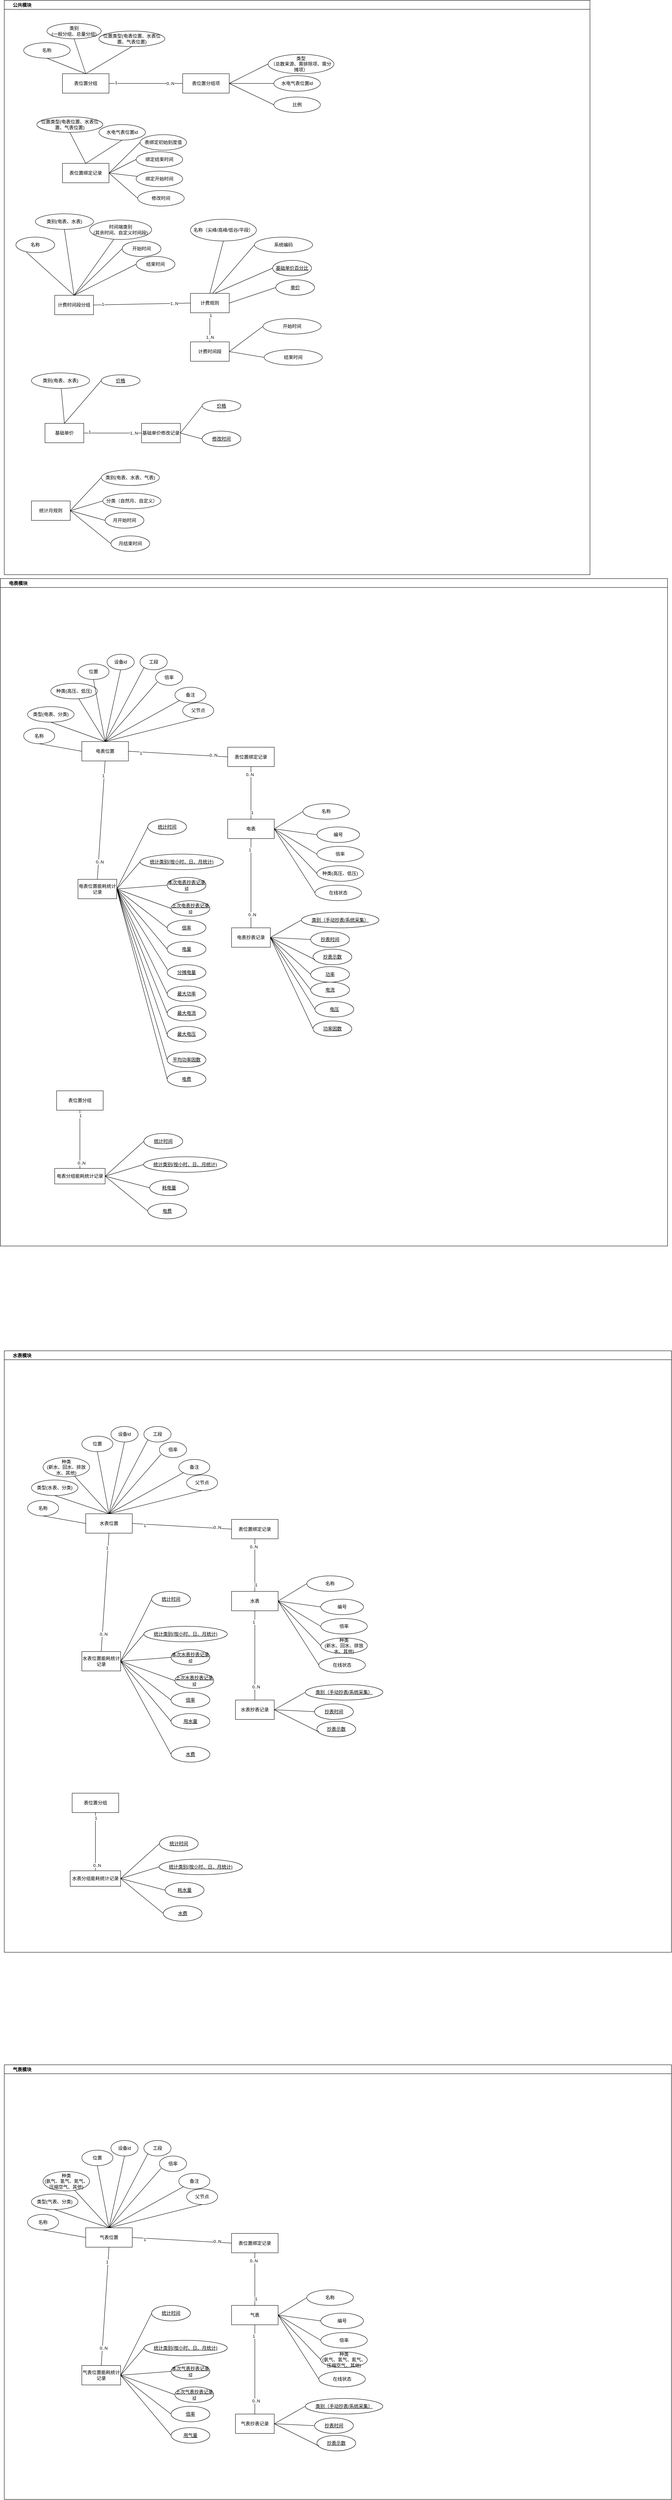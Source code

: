 <mxfile version="16.2.7" type="github">
  <diagram id="xkXnQbONOZUrhMmhPOFe" name="第 1 页">
    <mxGraphModel dx="1422" dy="2008" grid="1" gridSize="10" guides="1" tooltips="1" connect="1" arrows="1" fold="1" page="1" pageScale="1" pageWidth="827" pageHeight="1169" math="0" shadow="0">
      <root>
        <mxCell id="0" />
        <mxCell id="1" parent="0" />
        <mxCell id="fgYCP7O1cczUKFr2x7Ze-392" value="公共模块" style="swimlane;align=left;spacingLeft=20;container=1;" parent="1" vertex="1">
          <mxGeometry x="30" y="-930" width="1510" height="1480" as="geometry" />
        </mxCell>
        <mxCell id="fgYCP7O1cczUKFr2x7Ze-508" value="表位置分组" style="rounded=0;whiteSpace=wrap;html=1;" parent="fgYCP7O1cczUKFr2x7Ze-392" vertex="1">
          <mxGeometry x="150" y="189" width="120" height="50" as="geometry" />
        </mxCell>
        <mxCell id="fgYCP7O1cczUKFr2x7Ze-461" value="表位置分组项" style="rounded=0;whiteSpace=wrap;html=1;" parent="fgYCP7O1cczUKFr2x7Ze-392" vertex="1">
          <mxGeometry x="460" y="189" width="120" height="50" as="geometry" />
        </mxCell>
        <mxCell id="fgYCP7O1cczUKFr2x7Ze-451" value="名称" style="ellipse;whiteSpace=wrap;html=1;" parent="fgYCP7O1cczUKFr2x7Ze-392" vertex="1">
          <mxGeometry x="50" y="109" width="120" height="40" as="geometry" />
        </mxCell>
        <mxCell id="fgYCP7O1cczUKFr2x7Ze-453" value="" style="endArrow=none;html=1;rounded=0;exitX=0.5;exitY=0;exitDx=0;exitDy=0;entryX=0.5;entryY=1;entryDx=0;entryDy=0;" parent="fgYCP7O1cczUKFr2x7Ze-392" source="fgYCP7O1cczUKFr2x7Ze-508" target="fgYCP7O1cczUKFr2x7Ze-451" edge="1">
          <mxGeometry width="50" height="50" relative="1" as="geometry">
            <mxPoint x="200" y="-280" as="sourcePoint" />
            <mxPoint x="280" y="-185" as="targetPoint" />
          </mxGeometry>
        </mxCell>
        <mxCell id="fgYCP7O1cczUKFr2x7Ze-459" value="类别&lt;br&gt;(一般分组、总量分组)" style="ellipse;whiteSpace=wrap;html=1;" parent="fgYCP7O1cczUKFr2x7Ze-392" vertex="1">
          <mxGeometry x="110" y="59" width="140" height="40" as="geometry" />
        </mxCell>
        <mxCell id="fgYCP7O1cczUKFr2x7Ze-460" value="" style="endArrow=none;html=1;rounded=0;exitX=0.5;exitY=0;exitDx=0;exitDy=0;entryX=0.5;entryY=1;entryDx=0;entryDy=0;" parent="fgYCP7O1cczUKFr2x7Ze-392" source="fgYCP7O1cczUKFr2x7Ze-508" target="fgYCP7O1cczUKFr2x7Ze-459" edge="1">
          <mxGeometry width="50" height="50" relative="1" as="geometry">
            <mxPoint x="200" y="165" as="sourcePoint" />
            <mxPoint x="280" y="150" as="targetPoint" />
          </mxGeometry>
        </mxCell>
        <mxCell id="fgYCP7O1cczUKFr2x7Ze-452" value="位置类型(电表位置、水表位置、气表位置)" style="ellipse;whiteSpace=wrap;html=1;" parent="fgYCP7O1cczUKFr2x7Ze-392" vertex="1">
          <mxGeometry x="244" y="79" width="170" height="40" as="geometry" />
        </mxCell>
        <mxCell id="fgYCP7O1cczUKFr2x7Ze-454" value="" style="endArrow=none;html=1;rounded=0;entryX=0.5;entryY=1;entryDx=0;entryDy=0;exitX=0.5;exitY=0;exitDx=0;exitDy=0;" parent="fgYCP7O1cczUKFr2x7Ze-392" source="fgYCP7O1cczUKFr2x7Ze-508" target="fgYCP7O1cczUKFr2x7Ze-452" edge="1">
          <mxGeometry width="50" height="50" relative="1" as="geometry">
            <mxPoint x="130" y="159" as="sourcePoint" />
            <mxPoint x="280" y="70" as="targetPoint" />
          </mxGeometry>
        </mxCell>
        <mxCell id="fgYCP7O1cczUKFr2x7Ze-466" value="" style="endArrow=none;html=1;rounded=0;exitX=1;exitY=0.5;exitDx=0;exitDy=0;entryX=0;entryY=0.5;entryDx=0;entryDy=0;" parent="fgYCP7O1cczUKFr2x7Ze-392" source="fgYCP7O1cczUKFr2x7Ze-461" target="-1BbnuGMBv0PjYFlIGcD-8" edge="1">
          <mxGeometry width="50" height="50" relative="1" as="geometry">
            <mxPoint x="760" y="115" as="sourcePoint" />
            <mxPoint x="820" y="65" as="targetPoint" />
          </mxGeometry>
        </mxCell>
        <mxCell id="fgYCP7O1cczUKFr2x7Ze-464" value="比例" style="ellipse;whiteSpace=wrap;html=1;" parent="fgYCP7O1cczUKFr2x7Ze-392" vertex="1">
          <mxGeometry x="695" y="249" width="120" height="40" as="geometry" />
        </mxCell>
        <mxCell id="fgYCP7O1cczUKFr2x7Ze-467" value="" style="endArrow=none;html=1;rounded=0;exitX=1;exitY=0.5;exitDx=0;exitDy=0;entryX=0;entryY=0.5;entryDx=0;entryDy=0;" parent="fgYCP7O1cczUKFr2x7Ze-392" source="fgYCP7O1cczUKFr2x7Ze-461" target="fgYCP7O1cczUKFr2x7Ze-464" edge="1">
          <mxGeometry width="50" height="50" relative="1" as="geometry">
            <mxPoint x="760" y="115" as="sourcePoint" />
            <mxPoint x="840" y="145" as="targetPoint" />
          </mxGeometry>
        </mxCell>
        <mxCell id="fgYCP7O1cczUKFr2x7Ze-468" value="计费时间段分组" style="whiteSpace=wrap;html=1;align=center;rounded=0;sketch=0;fillColor=none;" parent="fgYCP7O1cczUKFr2x7Ze-392" vertex="1">
          <mxGeometry x="130" y="760" width="100" height="50" as="geometry" />
        </mxCell>
        <mxCell id="fgYCP7O1cczUKFr2x7Ze-481" value="计费规则" style="whiteSpace=wrap;html=1;align=center;rounded=0;sketch=0;fillColor=none;" parent="fgYCP7O1cczUKFr2x7Ze-392" vertex="1">
          <mxGeometry x="480" y="755" width="100" height="50" as="geometry" />
        </mxCell>
        <mxCell id="fgYCP7O1cczUKFr2x7Ze-608" value="基础单价" style="whiteSpace=wrap;html=1;align=center;rounded=0;sketch=0;fillColor=none;" parent="fgYCP7O1cczUKFr2x7Ze-392" vertex="1">
          <mxGeometry x="105" y="1090" width="100" height="50" as="geometry" />
        </mxCell>
        <mxCell id="fgYCP7O1cczUKFr2x7Ze-609" value="价格" style="ellipse;whiteSpace=wrap;html=1;align=center;fontStyle=4;rounded=0;sketch=0;fillColor=none;" parent="fgYCP7O1cczUKFr2x7Ze-392" vertex="1">
          <mxGeometry x="250" y="965" width="100" height="30" as="geometry" />
        </mxCell>
        <mxCell id="fgYCP7O1cczUKFr2x7Ze-611" style="rounded=0;orthogonalLoop=1;jettySize=auto;html=1;exitX=0.5;exitY=0;exitDx=0;exitDy=0;strokeColor=default;endArrow=none;endFill=0;entryX=0;entryY=0.5;entryDx=0;entryDy=0;" parent="fgYCP7O1cczUKFr2x7Ze-392" source="fgYCP7O1cczUKFr2x7Ze-608" target="fgYCP7O1cczUKFr2x7Ze-609" edge="1">
          <mxGeometry relative="1" as="geometry">
            <mxPoint x="240" y="-316" as="sourcePoint" />
            <mxPoint x="360" y="-271" as="targetPoint" />
          </mxGeometry>
        </mxCell>
        <mxCell id="fgYCP7O1cczUKFr2x7Ze-613" value="类别(电表、水表)" style="ellipse;whiteSpace=wrap;html=1;" parent="fgYCP7O1cczUKFr2x7Ze-392" vertex="1">
          <mxGeometry x="70" y="960" width="150" height="40" as="geometry" />
        </mxCell>
        <mxCell id="fgYCP7O1cczUKFr2x7Ze-614" style="rounded=0;orthogonalLoop=1;jettySize=auto;html=1;exitX=0.5;exitY=0;exitDx=0;exitDy=0;strokeColor=default;endArrow=none;endFill=0;" parent="fgYCP7O1cczUKFr2x7Ze-392" source="fgYCP7O1cczUKFr2x7Ze-608" target="fgYCP7O1cczUKFr2x7Ze-613" edge="1">
          <mxGeometry relative="1" as="geometry">
            <mxPoint x="180" y="1119" as="sourcePoint" />
            <mxPoint x="320" y="1124" as="targetPoint" />
          </mxGeometry>
        </mxCell>
        <mxCell id="fgYCP7O1cczUKFr2x7Ze-488" value="基础单价百分比" style="ellipse;whiteSpace=wrap;html=1;align=center;fontStyle=4;rounded=0;sketch=0;fillColor=none;" parent="fgYCP7O1cczUKFr2x7Ze-392" vertex="1">
          <mxGeometry x="692" y="670" width="100" height="40" as="geometry" />
        </mxCell>
        <mxCell id="fgYCP7O1cczUKFr2x7Ze-489" style="rounded=0;orthogonalLoop=1;jettySize=auto;html=1;exitX=0.63;exitY=0;exitDx=0;exitDy=0;strokeColor=default;endArrow=none;endFill=0;entryX=0;entryY=0.5;entryDx=0;entryDy=0;exitPerimeter=0;" parent="fgYCP7O1cczUKFr2x7Ze-392" source="fgYCP7O1cczUKFr2x7Ze-481" target="fgYCP7O1cczUKFr2x7Ze-488" edge="1">
          <mxGeometry relative="1" as="geometry">
            <mxPoint x="690" y="-684" as="sourcePoint" />
            <mxPoint x="794" y="-741" as="targetPoint" />
          </mxGeometry>
        </mxCell>
        <mxCell id="fgYCP7O1cczUKFr2x7Ze-501" value="单价" style="ellipse;whiteSpace=wrap;html=1;align=center;fontStyle=4;rounded=0;sketch=0;fillColor=none;" parent="fgYCP7O1cczUKFr2x7Ze-392" vertex="1">
          <mxGeometry x="700" y="720" width="100" height="40" as="geometry" />
        </mxCell>
        <mxCell id="fgYCP7O1cczUKFr2x7Ze-502" style="rounded=0;orthogonalLoop=1;jettySize=auto;html=1;strokeColor=default;endArrow=none;endFill=0;entryX=0;entryY=0.5;entryDx=0;entryDy=0;" parent="fgYCP7O1cczUKFr2x7Ze-392" target="fgYCP7O1cczUKFr2x7Ze-501" edge="1">
          <mxGeometry relative="1" as="geometry">
            <mxPoint x="580" y="780" as="sourcePoint" />
            <mxPoint x="824" y="781" as="targetPoint" />
          </mxGeometry>
        </mxCell>
        <mxCell id="fgYCP7O1cczUKFr2x7Ze-462" value="类型&lt;br&gt;（&lt;span&gt;总数来源、&lt;/span&gt;&lt;span&gt;需排除项、&lt;/span&gt;&lt;span&gt;需分摊项&lt;/span&gt;）" style="ellipse;whiteSpace=wrap;html=1;" parent="fgYCP7O1cczUKFr2x7Ze-392" vertex="1">
          <mxGeometry x="680" y="139" width="170" height="50" as="geometry" />
        </mxCell>
        <mxCell id="fgYCP7O1cczUKFr2x7Ze-463" value="" style="endArrow=none;html=1;rounded=0;exitX=1;exitY=0.5;exitDx=0;exitDy=0;entryX=0;entryY=0.5;entryDx=0;entryDy=0;" parent="fgYCP7O1cczUKFr2x7Ze-392" source="fgYCP7O1cczUKFr2x7Ze-461" target="fgYCP7O1cczUKFr2x7Ze-462" edge="1">
          <mxGeometry width="50" height="50" relative="1" as="geometry">
            <mxPoint x="720" y="-95" as="sourcePoint" />
            <mxPoint x="800" y="-190" as="targetPoint" />
          </mxGeometry>
        </mxCell>
        <mxCell id="fgYCP7O1cczUKFr2x7Ze-497" value="系统编码" style="ellipse;whiteSpace=wrap;html=1;" parent="fgYCP7O1cczUKFr2x7Ze-392" vertex="1">
          <mxGeometry x="645" y="610" width="150" height="40" as="geometry" />
        </mxCell>
        <mxCell id="fgYCP7O1cczUKFr2x7Ze-498" style="rounded=0;orthogonalLoop=1;jettySize=auto;html=1;exitX=0.57;exitY=0;exitDx=0;exitDy=0;strokeColor=default;endArrow=none;endFill=0;entryX=0;entryY=0.5;entryDx=0;entryDy=0;exitPerimeter=0;" parent="fgYCP7O1cczUKFr2x7Ze-392" source="fgYCP7O1cczUKFr2x7Ze-481" target="fgYCP7O1cczUKFr2x7Ze-497" edge="1">
          <mxGeometry relative="1" as="geometry">
            <mxPoint x="690" y="774.5" as="sourcePoint" />
            <mxPoint x="760" y="619" as="targetPoint" />
          </mxGeometry>
        </mxCell>
        <mxCell id="fgYCP7O1cczUKFr2x7Ze-587" value="统计月规则" style="whiteSpace=wrap;html=1;align=center;rounded=0;sketch=0;fillColor=none;" parent="fgYCP7O1cczUKFr2x7Ze-392" vertex="1">
          <mxGeometry x="70" y="1290" width="100" height="50" as="geometry" />
        </mxCell>
        <mxCell id="fgYCP7O1cczUKFr2x7Ze-594" value="类别(电表、水表、气表)" style="ellipse;whiteSpace=wrap;html=1;" parent="fgYCP7O1cczUKFr2x7Ze-392" vertex="1">
          <mxGeometry x="250" y="1210" width="150" height="40" as="geometry" />
        </mxCell>
        <mxCell id="fgYCP7O1cczUKFr2x7Ze-595" style="rounded=0;orthogonalLoop=1;jettySize=auto;html=1;entryX=0;entryY=0.5;entryDx=0;entryDy=0;strokeColor=default;endArrow=none;endFill=0;exitX=1;exitY=0.5;exitDx=0;exitDy=0;" parent="fgYCP7O1cczUKFr2x7Ze-392" target="fgYCP7O1cczUKFr2x7Ze-594" edge="1" source="fgYCP7O1cczUKFr2x7Ze-587">
          <mxGeometry relative="1" as="geometry">
            <mxPoint x="120" y="1365" as="sourcePoint" />
            <mxPoint x="235" y="876" as="targetPoint" />
          </mxGeometry>
        </mxCell>
        <mxCell id="fgYCP7O1cczUKFr2x7Ze-589" value="分类（自然月、自定义）" style="ellipse;whiteSpace=wrap;html=1;align=center;fontStyle=0;rounded=0;sketch=0;fillColor=none;" parent="fgYCP7O1cczUKFr2x7Ze-392" vertex="1">
          <mxGeometry x="254" y="1270" width="150" height="40" as="geometry" />
        </mxCell>
        <mxCell id="fgYCP7O1cczUKFr2x7Ze-591" style="rounded=0;orthogonalLoop=1;jettySize=auto;html=1;entryX=0;entryY=0.5;entryDx=0;entryDy=0;strokeColor=default;endArrow=none;endFill=0;exitX=1;exitY=0.5;exitDx=0;exitDy=0;" parent="fgYCP7O1cczUKFr2x7Ze-392" source="fgYCP7O1cczUKFr2x7Ze-587" target="fgYCP7O1cczUKFr2x7Ze-589" edge="1">
          <mxGeometry relative="1" as="geometry">
            <mxPoint x="50" y="2305" as="sourcePoint" />
            <mxPoint x="160" y="2230" as="targetPoint" />
          </mxGeometry>
        </mxCell>
        <mxCell id="fgYCP7O1cczUKFr2x7Ze-588" value="月开始时间" style="ellipse;whiteSpace=wrap;html=1;align=center;fontStyle=0;rounded=0;sketch=0;fillColor=none;" parent="fgYCP7O1cczUKFr2x7Ze-392" vertex="1">
          <mxGeometry x="260" y="1320" width="100" height="40" as="geometry" />
        </mxCell>
        <mxCell id="fgYCP7O1cczUKFr2x7Ze-592" style="rounded=0;orthogonalLoop=1;jettySize=auto;html=1;entryX=0;entryY=0.5;entryDx=0;entryDy=0;strokeColor=default;endArrow=none;endFill=0;exitX=1;exitY=0.5;exitDx=0;exitDy=0;" parent="fgYCP7O1cczUKFr2x7Ze-392" source="fgYCP7O1cczUKFr2x7Ze-587" target="fgYCP7O1cczUKFr2x7Ze-588" edge="1">
          <mxGeometry relative="1" as="geometry">
            <mxPoint x="50" y="2305" as="sourcePoint" />
            <mxPoint x="160" y="2280" as="targetPoint" />
          </mxGeometry>
        </mxCell>
        <mxCell id="fgYCP7O1cczUKFr2x7Ze-590" value="月结束时间" style="ellipse;whiteSpace=wrap;html=1;align=center;fontStyle=0;rounded=0;sketch=0;fillColor=none;" parent="fgYCP7O1cczUKFr2x7Ze-392" vertex="1">
          <mxGeometry x="275" y="1380" width="100" height="40" as="geometry" />
        </mxCell>
        <mxCell id="fgYCP7O1cczUKFr2x7Ze-593" style="rounded=0;orthogonalLoop=1;jettySize=auto;html=1;entryX=0;entryY=0.5;entryDx=0;entryDy=0;strokeColor=default;endArrow=none;endFill=0;exitX=1;exitY=0.5;exitDx=0;exitDy=0;" parent="fgYCP7O1cczUKFr2x7Ze-392" source="fgYCP7O1cczUKFr2x7Ze-587" target="fgYCP7O1cczUKFr2x7Ze-590" edge="1">
          <mxGeometry relative="1" as="geometry">
            <mxPoint x="50" y="2305" as="sourcePoint" />
            <mxPoint x="160" y="2340" as="targetPoint" />
          </mxGeometry>
        </mxCell>
        <mxCell id="fgYCP7O1cczUKFr2x7Ze-482" value="名称（尖峰/高峰/低谷/平段）" style="ellipse;whiteSpace=wrap;html=1;align=center;fontStyle=0;rounded=0;sketch=0;fillColor=none;" parent="fgYCP7O1cczUKFr2x7Ze-392" vertex="1">
          <mxGeometry x="480" y="564" width="170" height="56" as="geometry" />
        </mxCell>
        <mxCell id="fgYCP7O1cczUKFr2x7Ze-487" style="rounded=0;orthogonalLoop=1;jettySize=auto;html=1;exitX=0.5;exitY=0;exitDx=0;exitDy=0;strokeColor=default;endArrow=none;endFill=0;entryX=0.5;entryY=1;entryDx=0;entryDy=0;" parent="fgYCP7O1cczUKFr2x7Ze-392" source="fgYCP7O1cczUKFr2x7Ze-481" target="fgYCP7O1cczUKFr2x7Ze-482" edge="1">
          <mxGeometry relative="1" as="geometry">
            <mxPoint x="740" y="-679" as="sourcePoint" />
            <mxPoint x="870" y="-654" as="targetPoint" />
          </mxGeometry>
        </mxCell>
        <mxCell id="fgYCP7O1cczUKFr2x7Ze-469" value="名称" style="ellipse;whiteSpace=wrap;html=1;align=center;fontStyle=0;rounded=0;sketch=0;fillColor=none;" parent="fgYCP7O1cczUKFr2x7Ze-392" vertex="1">
          <mxGeometry x="30" y="610" width="100" height="40" as="geometry" />
        </mxCell>
        <mxCell id="fgYCP7O1cczUKFr2x7Ze-470" style="rounded=0;orthogonalLoop=1;jettySize=auto;html=1;entryX=0.27;entryY=0.975;entryDx=0;entryDy=0;strokeColor=default;endArrow=none;endFill=0;entryPerimeter=0;exitX=0.5;exitY=0;exitDx=0;exitDy=0;" parent="fgYCP7O1cczUKFr2x7Ze-392" source="fgYCP7O1cczUKFr2x7Ze-468" target="fgYCP7O1cczUKFr2x7Ze-469" edge="1">
          <mxGeometry relative="1" as="geometry">
            <mxPoint x="260" y="-608" as="sourcePoint" />
            <mxPoint x="322" y="-759" as="targetPoint" />
          </mxGeometry>
        </mxCell>
        <mxCell id="-1BbnuGMBv0PjYFlIGcD-8" value="水电气表位置id" style="ellipse;whiteSpace=wrap;html=1;" vertex="1" parent="fgYCP7O1cczUKFr2x7Ze-392">
          <mxGeometry x="695" y="194" width="120" height="40" as="geometry" />
        </mxCell>
        <mxCell id="-1BbnuGMBv0PjYFlIGcD-9" value="" style="endArrow=none;html=1;rounded=0;exitX=1;exitY=0.5;exitDx=0;exitDy=0;" edge="1" parent="fgYCP7O1cczUKFr2x7Ze-392" source="fgYCP7O1cczUKFr2x7Ze-508" target="fgYCP7O1cczUKFr2x7Ze-461">
          <mxGeometry width="50" height="50" relative="1" as="geometry">
            <mxPoint x="680" y="339" as="sourcePoint" />
            <mxPoint x="730" y="289" as="targetPoint" />
          </mxGeometry>
        </mxCell>
        <mxCell id="-1BbnuGMBv0PjYFlIGcD-10" value="1" style="edgeLabel;html=1;align=center;verticalAlign=middle;resizable=0;points=[];" vertex="1" connectable="0" parent="-1BbnuGMBv0PjYFlIGcD-9">
          <mxGeometry x="-0.81" y="2" relative="1" as="geometry">
            <mxPoint as="offset" />
          </mxGeometry>
        </mxCell>
        <mxCell id="-1BbnuGMBv0PjYFlIGcD-12" value="0..N" style="edgeLabel;html=1;align=center;verticalAlign=middle;resizable=0;points=[];" vertex="1" connectable="0" parent="-1BbnuGMBv0PjYFlIGcD-9">
          <mxGeometry x="0.663" relative="1" as="geometry">
            <mxPoint as="offset" />
          </mxGeometry>
        </mxCell>
        <mxCell id="fgYCP7O1cczUKFr2x7Ze-495" value="类别(电表、水表)" style="ellipse;whiteSpace=wrap;html=1;" parent="fgYCP7O1cczUKFr2x7Ze-392" vertex="1">
          <mxGeometry x="80" y="550" width="150" height="40" as="geometry" />
        </mxCell>
        <mxCell id="fgYCP7O1cczUKFr2x7Ze-496" style="rounded=0;orthogonalLoop=1;jettySize=auto;html=1;entryX=0.5;entryY=1;entryDx=0;entryDy=0;strokeColor=default;endArrow=none;endFill=0;exitX=0.5;exitY=0;exitDx=0;exitDy=0;" parent="fgYCP7O1cczUKFr2x7Ze-392" source="fgYCP7O1cczUKFr2x7Ze-468" target="fgYCP7O1cczUKFr2x7Ze-495" edge="1">
          <mxGeometry relative="1" as="geometry">
            <mxPoint x="250" y="736" as="sourcePoint" />
            <mxPoint x="350" y="656" as="targetPoint" />
          </mxGeometry>
        </mxCell>
        <mxCell id="fgYCP7O1cczUKFr2x7Ze-476" value="时间端类别&lt;br&gt;(其余时间、自定义时间段)" style="ellipse;whiteSpace=wrap;html=1;" parent="fgYCP7O1cczUKFr2x7Ze-392" vertex="1">
          <mxGeometry x="220" y="566" width="160" height="50" as="geometry" />
        </mxCell>
        <mxCell id="fgYCP7O1cczUKFr2x7Ze-478" style="rounded=0;orthogonalLoop=1;jettySize=auto;html=1;strokeColor=default;endArrow=none;endFill=0;exitX=0.5;exitY=0;exitDx=0;exitDy=0;" parent="fgYCP7O1cczUKFr2x7Ze-392" source="fgYCP7O1cczUKFr2x7Ze-468" target="fgYCP7O1cczUKFr2x7Ze-476" edge="1">
          <mxGeometry relative="1" as="geometry">
            <mxPoint x="240" y="726" as="sourcePoint" />
            <mxPoint x="360" y="581" as="targetPoint" />
          </mxGeometry>
        </mxCell>
        <mxCell id="fgYCP7O1cczUKFr2x7Ze-471" value="开始时间" style="ellipse;whiteSpace=wrap;html=1;align=center;fontStyle=0;rounded=0;sketch=0;fillColor=none;" parent="fgYCP7O1cczUKFr2x7Ze-392" vertex="1">
          <mxGeometry x="304" y="620" width="100" height="40" as="geometry" />
        </mxCell>
        <mxCell id="fgYCP7O1cczUKFr2x7Ze-472" style="rounded=0;orthogonalLoop=1;jettySize=auto;html=1;exitX=0.5;exitY=0;exitDx=0;exitDy=0;strokeColor=default;endArrow=none;endFill=0;entryX=0;entryY=0.5;entryDx=0;entryDy=0;" parent="fgYCP7O1cczUKFr2x7Ze-392" source="fgYCP7O1cczUKFr2x7Ze-468" target="fgYCP7O1cczUKFr2x7Ze-471" edge="1">
          <mxGeometry relative="1" as="geometry">
            <mxPoint x="290" y="-714" as="sourcePoint" />
            <mxPoint x="370" y="-729" as="targetPoint" />
          </mxGeometry>
        </mxCell>
        <mxCell id="fgYCP7O1cczUKFr2x7Ze-477" value="结束时间" style="ellipse;whiteSpace=wrap;html=1;align=center;fontStyle=0;rounded=0;sketch=0;fillColor=none;" parent="fgYCP7O1cczUKFr2x7Ze-392" vertex="1">
          <mxGeometry x="340" y="660" width="100" height="40" as="geometry" />
        </mxCell>
        <mxCell id="fgYCP7O1cczUKFr2x7Ze-479" style="rounded=0;orthogonalLoop=1;jettySize=auto;html=1;strokeColor=default;endArrow=none;endFill=0;entryX=0;entryY=0.5;entryDx=0;entryDy=0;exitX=0.5;exitY=0;exitDx=0;exitDy=0;" parent="fgYCP7O1cczUKFr2x7Ze-392" source="fgYCP7O1cczUKFr2x7Ze-468" target="fgYCP7O1cczUKFr2x7Ze-477" edge="1">
          <mxGeometry relative="1" as="geometry">
            <mxPoint x="240" y="731" as="sourcePoint" />
            <mxPoint x="350" y="721" as="targetPoint" />
          </mxGeometry>
        </mxCell>
        <mxCell id="-1BbnuGMBv0PjYFlIGcD-13" value="" style="endArrow=none;html=1;rounded=0;exitX=1;exitY=0.5;exitDx=0;exitDy=0;entryX=0;entryY=0.5;entryDx=0;entryDy=0;" edge="1" parent="fgYCP7O1cczUKFr2x7Ze-392" source="fgYCP7O1cczUKFr2x7Ze-468" target="fgYCP7O1cczUKFr2x7Ze-481">
          <mxGeometry width="50" height="50" relative="1" as="geometry">
            <mxPoint x="250" y="800" as="sourcePoint" />
            <mxPoint x="440" y="800" as="targetPoint" />
          </mxGeometry>
        </mxCell>
        <mxCell id="-1BbnuGMBv0PjYFlIGcD-14" value="1" style="edgeLabel;html=1;align=center;verticalAlign=middle;resizable=0;points=[];" vertex="1" connectable="0" parent="-1BbnuGMBv0PjYFlIGcD-13">
          <mxGeometry x="-0.81" y="2" relative="1" as="geometry">
            <mxPoint as="offset" />
          </mxGeometry>
        </mxCell>
        <mxCell id="-1BbnuGMBv0PjYFlIGcD-15" value="1..N" style="edgeLabel;html=1;align=center;verticalAlign=middle;resizable=0;points=[];" vertex="1" connectable="0" parent="-1BbnuGMBv0PjYFlIGcD-13">
          <mxGeometry x="0.663" relative="1" as="geometry">
            <mxPoint as="offset" />
          </mxGeometry>
        </mxCell>
        <mxCell id="-1BbnuGMBv0PjYFlIGcD-23" value="计费时间段" style="whiteSpace=wrap;html=1;align=center;rounded=0;sketch=0;fillColor=none;" vertex="1" parent="fgYCP7O1cczUKFr2x7Ze-392">
          <mxGeometry x="480" y="880" width="100" height="50" as="geometry" />
        </mxCell>
        <mxCell id="-1BbnuGMBv0PjYFlIGcD-37" value="" style="endArrow=none;html=1;rounded=0;exitX=0.5;exitY=1;exitDx=0;exitDy=0;" edge="1" parent="fgYCP7O1cczUKFr2x7Ze-392" source="fgYCP7O1cczUKFr2x7Ze-481" target="-1BbnuGMBv0PjYFlIGcD-23">
          <mxGeometry width="50" height="50" relative="1" as="geometry">
            <mxPoint x="570" y="1045" as="sourcePoint" />
            <mxPoint x="820" y="1040" as="targetPoint" />
          </mxGeometry>
        </mxCell>
        <mxCell id="-1BbnuGMBv0PjYFlIGcD-38" value="1" style="edgeLabel;html=1;align=center;verticalAlign=middle;resizable=0;points=[];" vertex="1" connectable="0" parent="-1BbnuGMBv0PjYFlIGcD-37">
          <mxGeometry x="-0.81" y="2" relative="1" as="geometry">
            <mxPoint as="offset" />
          </mxGeometry>
        </mxCell>
        <mxCell id="-1BbnuGMBv0PjYFlIGcD-39" value="1..N" style="edgeLabel;html=1;align=center;verticalAlign=middle;resizable=0;points=[];" vertex="1" connectable="0" parent="-1BbnuGMBv0PjYFlIGcD-37">
          <mxGeometry x="0.663" relative="1" as="geometry">
            <mxPoint as="offset" />
          </mxGeometry>
        </mxCell>
        <mxCell id="-1BbnuGMBv0PjYFlIGcD-25" value="结束时间" style="ellipse;whiteSpace=wrap;html=1;" vertex="1" parent="fgYCP7O1cczUKFr2x7Ze-392">
          <mxGeometry x="670" y="900" width="150" height="40" as="geometry" />
        </mxCell>
        <mxCell id="-1BbnuGMBv0PjYFlIGcD-27" style="rounded=0;orthogonalLoop=1;jettySize=auto;html=1;strokeColor=default;endArrow=none;endFill=0;entryX=0;entryY=0.5;entryDx=0;entryDy=0;exitX=1;exitY=0.5;exitDx=0;exitDy=0;" edge="1" parent="fgYCP7O1cczUKFr2x7Ze-392" source="-1BbnuGMBv0PjYFlIGcD-23" target="-1BbnuGMBv0PjYFlIGcD-25">
          <mxGeometry relative="1" as="geometry">
            <mxPoint x="790" y="1890" as="sourcePoint" />
            <mxPoint x="850" y="1850" as="targetPoint" />
          </mxGeometry>
        </mxCell>
        <mxCell id="-1BbnuGMBv0PjYFlIGcD-24" value="开始时间" style="ellipse;whiteSpace=wrap;html=1;" vertex="1" parent="fgYCP7O1cczUKFr2x7Ze-392">
          <mxGeometry x="667" y="820" width="150" height="40" as="geometry" />
        </mxCell>
        <mxCell id="-1BbnuGMBv0PjYFlIGcD-26" style="rounded=0;orthogonalLoop=1;jettySize=auto;html=1;exitX=1;exitY=0.5;exitDx=0;exitDy=0;strokeColor=default;endArrow=none;endFill=0;entryX=0;entryY=0.5;entryDx=0;entryDy=0;" edge="1" parent="fgYCP7O1cczUKFr2x7Ze-392" source="-1BbnuGMBv0PjYFlIGcD-23" target="-1BbnuGMBv0PjYFlIGcD-24">
          <mxGeometry relative="1" as="geometry">
            <mxPoint x="300" y="1885" as="sourcePoint" />
            <mxPoint x="380" y="1799" as="targetPoint" />
          </mxGeometry>
        </mxCell>
        <mxCell id="-1BbnuGMBv0PjYFlIGcD-32" value="基础单价修改记录" style="whiteSpace=wrap;html=1;align=center;rounded=0;sketch=0;fillColor=none;" vertex="1" parent="fgYCP7O1cczUKFr2x7Ze-392">
          <mxGeometry x="354" y="1090" width="100" height="50" as="geometry" />
        </mxCell>
        <mxCell id="-1BbnuGMBv0PjYFlIGcD-35" value="价格" style="ellipse;whiteSpace=wrap;html=1;align=center;fontStyle=4;rounded=0;sketch=0;fillColor=none;" vertex="1" parent="fgYCP7O1cczUKFr2x7Ze-392">
          <mxGeometry x="510" y="1030" width="100" height="30" as="geometry" />
        </mxCell>
        <mxCell id="-1BbnuGMBv0PjYFlIGcD-36" style="rounded=0;orthogonalLoop=1;jettySize=auto;html=1;exitX=1;exitY=0.5;exitDx=0;exitDy=0;strokeColor=default;endArrow=none;endFill=0;entryX=0;entryY=0.5;entryDx=0;entryDy=0;" edge="1" parent="fgYCP7O1cczUKFr2x7Ze-392" source="-1BbnuGMBv0PjYFlIGcD-32" target="-1BbnuGMBv0PjYFlIGcD-35">
          <mxGeometry relative="1" as="geometry">
            <mxPoint x="910" y="2276" as="sourcePoint" />
            <mxPoint x="1030" y="2276" as="targetPoint" />
          </mxGeometry>
        </mxCell>
        <mxCell id="-1BbnuGMBv0PjYFlIGcD-30" value="修改时间" style="ellipse;whiteSpace=wrap;html=1;align=center;fontStyle=4;rounded=0;sketch=0;fillColor=none;" vertex="1" parent="fgYCP7O1cczUKFr2x7Ze-392">
          <mxGeometry x="510" y="1110" width="100" height="40" as="geometry" />
        </mxCell>
        <mxCell id="-1BbnuGMBv0PjYFlIGcD-31" style="rounded=0;orthogonalLoop=1;jettySize=auto;html=1;strokeColor=default;endArrow=none;endFill=0;entryX=0;entryY=0.5;entryDx=0;entryDy=0;exitX=1;exitY=0.5;exitDx=0;exitDy=0;" edge="1" parent="fgYCP7O1cczUKFr2x7Ze-392" source="-1BbnuGMBv0PjYFlIGcD-32" target="-1BbnuGMBv0PjYFlIGcD-30">
          <mxGeometry relative="1" as="geometry">
            <mxPoint x="880" y="2186" as="sourcePoint" />
            <mxPoint x="970" y="2142" as="targetPoint" />
          </mxGeometry>
        </mxCell>
        <mxCell id="-1BbnuGMBv0PjYFlIGcD-41" style="rounded=0;orthogonalLoop=1;jettySize=auto;html=1;exitX=1;exitY=0.5;exitDx=0;exitDy=0;strokeColor=default;endArrow=none;endFill=0;" edge="1" parent="fgYCP7O1cczUKFr2x7Ze-392" source="fgYCP7O1cczUKFr2x7Ze-608" target="-1BbnuGMBv0PjYFlIGcD-32">
          <mxGeometry relative="1" as="geometry">
            <mxPoint x="165" y="1100" as="sourcePoint" />
            <mxPoint x="260" y="990" as="targetPoint" />
          </mxGeometry>
        </mxCell>
        <mxCell id="-1BbnuGMBv0PjYFlIGcD-42" value="1" style="edgeLabel;html=1;align=center;verticalAlign=middle;resizable=0;points=[];" vertex="1" connectable="0" parent="-1BbnuGMBv0PjYFlIGcD-41">
          <mxGeometry x="-0.805" y="3" relative="1" as="geometry">
            <mxPoint as="offset" />
          </mxGeometry>
        </mxCell>
        <mxCell id="-1BbnuGMBv0PjYFlIGcD-43" value="1..N" style="edgeLabel;html=1;align=center;verticalAlign=middle;resizable=0;points=[];" vertex="1" connectable="0" parent="-1BbnuGMBv0PjYFlIGcD-41">
          <mxGeometry x="0.724" relative="1" as="geometry">
            <mxPoint as="offset" />
          </mxGeometry>
        </mxCell>
        <mxCell id="-1BbnuGMBv0PjYFlIGcD-353" value="修改时间" style="ellipse;whiteSpace=wrap;html=1;" vertex="1" parent="fgYCP7O1cczUKFr2x7Ze-392">
          <mxGeometry x="343.999" y="490" width="120" height="40" as="geometry" />
        </mxCell>
        <mxCell id="-1BbnuGMBv0PjYFlIGcD-362" value="绑定开始时间" style="ellipse;whiteSpace=wrap;html=1;" vertex="1" parent="fgYCP7O1cczUKFr2x7Ze-392">
          <mxGeometry x="339.999" y="440" width="120" height="40" as="geometry" />
        </mxCell>
        <mxCell id="-1BbnuGMBv0PjYFlIGcD-352" value="表位置绑定记录" style="rounded=0;whiteSpace=wrap;html=1;" vertex="1" parent="fgYCP7O1cczUKFr2x7Ze-392">
          <mxGeometry x="149.999" y="420" width="120" height="50" as="geometry" />
        </mxCell>
        <mxCell id="-1BbnuGMBv0PjYFlIGcD-354" value="" style="endArrow=none;html=1;rounded=0;entryX=0;entryY=0.5;entryDx=0;entryDy=0;startArrow=none;exitX=1;exitY=0.5;exitDx=0;exitDy=0;" edge="1" parent="fgYCP7O1cczUKFr2x7Ze-392" source="-1BbnuGMBv0PjYFlIGcD-352" target="-1BbnuGMBv0PjYFlIGcD-353">
          <mxGeometry width="50" height="50" relative="1" as="geometry">
            <mxPoint x="572.179" y="-305" as="sourcePoint" />
            <mxPoint x="272.179" y="-81" as="targetPoint" />
          </mxGeometry>
        </mxCell>
        <mxCell id="-1BbnuGMBv0PjYFlIGcD-363" value="" style="endArrow=none;html=1;rounded=0;exitX=1;exitY=0.5;exitDx=0;exitDy=0;" edge="1" parent="fgYCP7O1cczUKFr2x7Ze-392" source="-1BbnuGMBv0PjYFlIGcD-352" target="-1BbnuGMBv0PjYFlIGcD-362">
          <mxGeometry width="50" height="50" relative="1" as="geometry">
            <mxPoint x="152.179" y="494" as="sourcePoint" />
            <mxPoint x="432.179" y="499" as="targetPoint" />
          </mxGeometry>
        </mxCell>
        <mxCell id="-1BbnuGMBv0PjYFlIGcD-360" value="表绑定初始刻度值" style="ellipse;whiteSpace=wrap;html=1;" vertex="1" parent="fgYCP7O1cczUKFr2x7Ze-392">
          <mxGeometry x="349.999" y="346" width="120" height="40" as="geometry" />
        </mxCell>
        <mxCell id="-1BbnuGMBv0PjYFlIGcD-361" value="" style="endArrow=none;html=1;rounded=0;entryX=0;entryY=0.5;entryDx=0;entryDy=0;exitX=1;exitY=0.5;exitDx=0;exitDy=0;" edge="1" parent="fgYCP7O1cczUKFr2x7Ze-392" source="-1BbnuGMBv0PjYFlIGcD-352" target="-1BbnuGMBv0PjYFlIGcD-360">
          <mxGeometry width="50" height="50" relative="1" as="geometry">
            <mxPoint x="622.179" y="-615" as="sourcePoint" />
            <mxPoint x="692.179" y="-615" as="targetPoint" />
          </mxGeometry>
        </mxCell>
        <mxCell id="-1BbnuGMBv0PjYFlIGcD-357" value="绑定结束时间" style="ellipse;whiteSpace=wrap;html=1;" vertex="1" parent="fgYCP7O1cczUKFr2x7Ze-392">
          <mxGeometry x="339.999" y="390" width="120" height="40" as="geometry" />
        </mxCell>
        <mxCell id="-1BbnuGMBv0PjYFlIGcD-358" value="" style="endArrow=none;html=1;rounded=0;entryX=0;entryY=0.5;entryDx=0;entryDy=0;exitX=1;exitY=0.5;exitDx=0;exitDy=0;" edge="1" parent="fgYCP7O1cczUKFr2x7Ze-392" source="-1BbnuGMBv0PjYFlIGcD-352" target="-1BbnuGMBv0PjYFlIGcD-357">
          <mxGeometry width="50" height="50" relative="1" as="geometry">
            <mxPoint x="582.179" y="-590" as="sourcePoint" />
            <mxPoint x="702.179" y="-480" as="targetPoint" />
          </mxGeometry>
        </mxCell>
        <mxCell id="-1BbnuGMBv0PjYFlIGcD-379" value="水电气表位置id" style="ellipse;whiteSpace=wrap;html=1;" vertex="1" parent="fgYCP7O1cczUKFr2x7Ze-392">
          <mxGeometry x="244" y="320" width="120" height="40" as="geometry" />
        </mxCell>
        <mxCell id="-1BbnuGMBv0PjYFlIGcD-382" value="位置类型(电表位置、水表位置、气表位置)" style="ellipse;whiteSpace=wrap;html=1;" vertex="1" parent="fgYCP7O1cczUKFr2x7Ze-392">
          <mxGeometry x="84" y="300" width="170" height="40" as="geometry" />
        </mxCell>
        <mxCell id="-1BbnuGMBv0PjYFlIGcD-383" value="" style="endArrow=none;html=1;rounded=0;exitX=0.5;exitY=0;exitDx=0;exitDy=0;entryX=0.5;entryY=1;entryDx=0;entryDy=0;" edge="1" parent="fgYCP7O1cczUKFr2x7Ze-392" source="-1BbnuGMBv0PjYFlIGcD-352" target="-1BbnuGMBv0PjYFlIGcD-382">
          <mxGeometry width="50" height="50" relative="1" as="geometry">
            <mxPoint x="360" y="370" as="sourcePoint" />
            <mxPoint x="410" y="320" as="targetPoint" />
          </mxGeometry>
        </mxCell>
        <mxCell id="fgYCP7O1cczUKFr2x7Ze-573" value="电表模块" style="swimlane;align=left;spacingLeft=20;container=1;" parent="1" vertex="1">
          <mxGeometry x="20" y="560" width="1720" height="1720" as="geometry" />
        </mxCell>
        <mxCell id="fgYCP7O1cczUKFr2x7Ze-546" value="表位置绑定记录" style="rounded=0;whiteSpace=wrap;html=1;" parent="fgYCP7O1cczUKFr2x7Ze-573" vertex="1">
          <mxGeometry x="586" y="434.5" width="120" height="50" as="geometry" />
        </mxCell>
        <mxCell id="-1BbnuGMBv0PjYFlIGcD-7" value="设备id" style="ellipse;whiteSpace=wrap;html=1;" vertex="1" parent="fgYCP7O1cczUKFr2x7Ze-573">
          <mxGeometry x="275" y="195" width="70" height="40" as="geometry" />
        </mxCell>
        <mxCell id="fgYCP7O1cczUKFr2x7Ze-557" value="类型(电表、分类)" style="ellipse;whiteSpace=wrap;html=1;" parent="fgYCP7O1cczUKFr2x7Ze-573" vertex="1">
          <mxGeometry x="70" y="330" width="120" height="40" as="geometry" />
        </mxCell>
        <mxCell id="fgYCP7O1cczUKFr2x7Ze-521" value="种类(高压、低压)" style="ellipse;whiteSpace=wrap;html=1;" parent="fgYCP7O1cczUKFr2x7Ze-573" vertex="1">
          <mxGeometry x="130" y="270" width="120" height="40" as="geometry" />
        </mxCell>
        <mxCell id="fgYCP7O1cczUKFr2x7Ze-522" value="位置" style="ellipse;whiteSpace=wrap;html=1;" parent="fgYCP7O1cczUKFr2x7Ze-573" vertex="1">
          <mxGeometry x="200" y="220" width="80" height="40" as="geometry" />
        </mxCell>
        <mxCell id="fgYCP7O1cczUKFr2x7Ze-523" value="工段" style="ellipse;whiteSpace=wrap;html=1;" parent="fgYCP7O1cczUKFr2x7Ze-573" vertex="1">
          <mxGeometry x="360" y="195" width="70" height="40" as="geometry" />
        </mxCell>
        <mxCell id="fgYCP7O1cczUKFr2x7Ze-524" value="倍率" style="ellipse;whiteSpace=wrap;html=1;" parent="fgYCP7O1cczUKFr2x7Ze-573" vertex="1">
          <mxGeometry x="400" y="235" width="70" height="40" as="geometry" />
        </mxCell>
        <mxCell id="fgYCP7O1cczUKFr2x7Ze-525" value="备注" style="ellipse;whiteSpace=wrap;html=1;" parent="fgYCP7O1cczUKFr2x7Ze-573" vertex="1">
          <mxGeometry x="450" y="280" width="80" height="40" as="geometry" />
        </mxCell>
        <mxCell id="fgYCP7O1cczUKFr2x7Ze-526" value="父节点" style="ellipse;whiteSpace=wrap;html=1;" parent="fgYCP7O1cczUKFr2x7Ze-573" vertex="1">
          <mxGeometry x="470" y="320" width="80" height="40" as="geometry" />
        </mxCell>
        <mxCell id="fgYCP7O1cczUKFr2x7Ze-518" value="电表位置" style="rounded=0;whiteSpace=wrap;html=1;" parent="fgYCP7O1cczUKFr2x7Ze-573" vertex="1">
          <mxGeometry x="210" y="420" width="120" height="50" as="geometry" />
        </mxCell>
        <mxCell id="fgYCP7O1cczUKFr2x7Ze-527" value="" style="endArrow=none;html=1;rounded=0;exitX=0.5;exitY=0;exitDx=0;exitDy=0;" parent="fgYCP7O1cczUKFr2x7Ze-573" source="fgYCP7O1cczUKFr2x7Ze-518" target="fgYCP7O1cczUKFr2x7Ze-521" edge="1">
          <mxGeometry width="50" height="50" relative="1" as="geometry">
            <mxPoint x="190" y="35.5" as="sourcePoint" />
            <mxPoint x="350" y="-179.5" as="targetPoint" />
          </mxGeometry>
        </mxCell>
        <mxCell id="fgYCP7O1cczUKFr2x7Ze-528" value="" style="endArrow=none;html=1;rounded=0;entryX=0.5;entryY=1;entryDx=0;entryDy=0;exitX=0.5;exitY=0;exitDx=0;exitDy=0;" parent="fgYCP7O1cczUKFr2x7Ze-573" source="fgYCP7O1cczUKFr2x7Ze-518" target="fgYCP7O1cczUKFr2x7Ze-522" edge="1">
          <mxGeometry width="50" height="50" relative="1" as="geometry">
            <mxPoint x="190" y="35.5" as="sourcePoint" />
            <mxPoint x="350" y="-109.5" as="targetPoint" />
          </mxGeometry>
        </mxCell>
        <mxCell id="fgYCP7O1cczUKFr2x7Ze-529" value="" style="endArrow=none;html=1;rounded=0;entryX=0;entryY=1;entryDx=0;entryDy=0;exitX=0.5;exitY=0;exitDx=0;exitDy=0;" parent="fgYCP7O1cczUKFr2x7Ze-573" source="fgYCP7O1cczUKFr2x7Ze-518" target="fgYCP7O1cczUKFr2x7Ze-523" edge="1">
          <mxGeometry width="50" height="50" relative="1" as="geometry">
            <mxPoint x="310" y="440.5" as="sourcePoint" />
            <mxPoint x="360" y="-39.5" as="targetPoint" />
          </mxGeometry>
        </mxCell>
        <mxCell id="fgYCP7O1cczUKFr2x7Ze-530" value="" style="endArrow=none;html=1;rounded=0;exitX=0.5;exitY=0;exitDx=0;exitDy=0;entryX=0.058;entryY=0.8;entryDx=0;entryDy=0;entryPerimeter=0;" parent="fgYCP7O1cczUKFr2x7Ze-573" source="fgYCP7O1cczUKFr2x7Ze-518" target="fgYCP7O1cczUKFr2x7Ze-524" edge="1">
          <mxGeometry width="50" height="50" relative="1" as="geometry">
            <mxPoint x="190" y="35.5" as="sourcePoint" />
            <mxPoint x="360" y="10.5" as="targetPoint" />
          </mxGeometry>
        </mxCell>
        <mxCell id="fgYCP7O1cczUKFr2x7Ze-531" value="" style="endArrow=none;html=1;rounded=0;exitX=0.5;exitY=0;exitDx=0;exitDy=0;entryX=0;entryY=1;entryDx=0;entryDy=0;" parent="fgYCP7O1cczUKFr2x7Ze-573" source="fgYCP7O1cczUKFr2x7Ze-518" target="fgYCP7O1cczUKFr2x7Ze-525" edge="1">
          <mxGeometry width="50" height="50" relative="1" as="geometry">
            <mxPoint x="180" y="25.5" as="sourcePoint" />
            <mxPoint x="380" y="140.5" as="targetPoint" />
          </mxGeometry>
        </mxCell>
        <mxCell id="fgYCP7O1cczUKFr2x7Ze-532" value="" style="endArrow=none;html=1;rounded=0;entryX=0.5;entryY=1;entryDx=0;entryDy=0;exitX=0.5;exitY=0;exitDx=0;exitDy=0;" parent="fgYCP7O1cczUKFr2x7Ze-573" source="fgYCP7O1cczUKFr2x7Ze-518" target="fgYCP7O1cczUKFr2x7Ze-526" edge="1">
          <mxGeometry width="50" height="50" relative="1" as="geometry">
            <mxPoint x="190" y="35.5" as="sourcePoint" />
            <mxPoint x="370" y="110.5" as="targetPoint" />
          </mxGeometry>
        </mxCell>
        <mxCell id="fgYCP7O1cczUKFr2x7Ze-556" value="" style="endArrow=none;html=1;rounded=0;entryX=0.5;entryY=1;entryDx=0;entryDy=0;exitX=0.5;exitY=0;exitDx=0;exitDy=0;" parent="fgYCP7O1cczUKFr2x7Ze-573" source="fgYCP7O1cczUKFr2x7Ze-518" target="-1BbnuGMBv0PjYFlIGcD-7" edge="1">
          <mxGeometry width="50" height="50" relative="1" as="geometry">
            <mxPoint x="160" y="25.5" as="sourcePoint" />
            <mxPoint x="360" y="323" as="targetPoint" />
          </mxGeometry>
        </mxCell>
        <mxCell id="fgYCP7O1cczUKFr2x7Ze-558" value="" style="endArrow=none;html=1;rounded=0;entryX=0.5;entryY=1;entryDx=0;entryDy=0;exitX=0.5;exitY=0;exitDx=0;exitDy=0;" parent="fgYCP7O1cczUKFr2x7Ze-573" source="fgYCP7O1cczUKFr2x7Ze-518" target="fgYCP7O1cczUKFr2x7Ze-557" edge="1">
          <mxGeometry width="50" height="50" relative="1" as="geometry">
            <mxPoint x="150" y="20.5" as="sourcePoint" />
            <mxPoint x="350" y="-109.5" as="targetPoint" />
          </mxGeometry>
        </mxCell>
        <mxCell id="-1BbnuGMBv0PjYFlIGcD-44" value="" style="endArrow=none;html=1;rounded=0;entryX=0;entryY=0.5;entryDx=0;entryDy=0;exitX=1;exitY=0.5;exitDx=0;exitDy=0;" edge="1" parent="fgYCP7O1cczUKFr2x7Ze-573" source="fgYCP7O1cczUKFr2x7Ze-518" target="fgYCP7O1cczUKFr2x7Ze-546">
          <mxGeometry width="50" height="50" relative="1" as="geometry">
            <mxPoint x="230" y="515" as="sourcePoint" />
            <mxPoint x="360" y="460" as="targetPoint" />
          </mxGeometry>
        </mxCell>
        <mxCell id="-1BbnuGMBv0PjYFlIGcD-45" value="1" style="edgeLabel;html=1;align=center;verticalAlign=middle;resizable=0;points=[];" vertex="1" connectable="0" parent="-1BbnuGMBv0PjYFlIGcD-44">
          <mxGeometry x="-0.752" y="-3" relative="1" as="geometry">
            <mxPoint as="offset" />
          </mxGeometry>
        </mxCell>
        <mxCell id="-1BbnuGMBv0PjYFlIGcD-46" value="0..N" style="edgeLabel;html=1;align=center;verticalAlign=middle;resizable=0;points=[];" vertex="1" connectable="0" parent="-1BbnuGMBv0PjYFlIGcD-44">
          <mxGeometry x="0.703" y="3" relative="1" as="geometry">
            <mxPoint as="offset" />
          </mxGeometry>
        </mxCell>
        <mxCell id="-1BbnuGMBv0PjYFlIGcD-61" value="在线状态" style="ellipse;whiteSpace=wrap;html=1;" vertex="1" parent="fgYCP7O1cczUKFr2x7Ze-573">
          <mxGeometry x="811" y="790" width="120" height="40" as="geometry" />
        </mxCell>
        <mxCell id="-1BbnuGMBv0PjYFlIGcD-63" value="种类(高压、低压)" style="ellipse;whiteSpace=wrap;html=1;" vertex="1" parent="fgYCP7O1cczUKFr2x7Ze-573">
          <mxGeometry x="816" y="740" width="120" height="40" as="geometry" />
        </mxCell>
        <mxCell id="-1BbnuGMBv0PjYFlIGcD-65" value="倍率" style="ellipse;whiteSpace=wrap;html=1;" vertex="1" parent="fgYCP7O1cczUKFr2x7Ze-573">
          <mxGeometry x="816" y="690" width="120" height="40" as="geometry" />
        </mxCell>
        <mxCell id="-1BbnuGMBv0PjYFlIGcD-69" value="名称" style="ellipse;whiteSpace=wrap;html=1;" vertex="1" parent="fgYCP7O1cczUKFr2x7Ze-573">
          <mxGeometry x="780" y="580" width="120" height="40" as="geometry" />
        </mxCell>
        <mxCell id="-1BbnuGMBv0PjYFlIGcD-67" value="编号" style="ellipse;whiteSpace=wrap;html=1;" vertex="1" parent="fgYCP7O1cczUKFr2x7Ze-573">
          <mxGeometry x="816" y="640" width="110" height="40" as="geometry" />
        </mxCell>
        <mxCell id="-1BbnuGMBv0PjYFlIGcD-60" value="电表" style="rounded=0;whiteSpace=wrap;html=1;" vertex="1" parent="fgYCP7O1cczUKFr2x7Ze-573">
          <mxGeometry x="586" y="620" width="120" height="50" as="geometry" />
        </mxCell>
        <mxCell id="-1BbnuGMBv0PjYFlIGcD-62" value="" style="endArrow=none;html=1;rounded=0;entryX=0;entryY=0.5;entryDx=0;entryDy=0;exitX=1;exitY=0.5;exitDx=0;exitDy=0;" edge="1" parent="fgYCP7O1cczUKFr2x7Ze-573" source="-1BbnuGMBv0PjYFlIGcD-60" target="-1BbnuGMBv0PjYFlIGcD-61">
          <mxGeometry width="50" height="50" relative="1" as="geometry">
            <mxPoint x="696" y="175" as="sourcePoint" />
            <mxPoint x="766" y="210" as="targetPoint" />
          </mxGeometry>
        </mxCell>
        <mxCell id="-1BbnuGMBv0PjYFlIGcD-64" value="" style="endArrow=none;html=1;rounded=0;exitX=1;exitY=0.5;exitDx=0;exitDy=0;entryX=0;entryY=0.5;entryDx=0;entryDy=0;" edge="1" parent="fgYCP7O1cczUKFr2x7Ze-573" source="-1BbnuGMBv0PjYFlIGcD-60" target="-1BbnuGMBv0PjYFlIGcD-63">
          <mxGeometry width="50" height="50" relative="1" as="geometry">
            <mxPoint x="696" y="175" as="sourcePoint" />
            <mxPoint x="766" y="270" as="targetPoint" />
          </mxGeometry>
        </mxCell>
        <mxCell id="-1BbnuGMBv0PjYFlIGcD-66" value="" style="endArrow=none;html=1;rounded=0;entryX=0;entryY=0.5;entryDx=0;entryDy=0;exitX=1;exitY=0.5;exitDx=0;exitDy=0;" edge="1" parent="fgYCP7O1cczUKFr2x7Ze-573" source="-1BbnuGMBv0PjYFlIGcD-60" target="-1BbnuGMBv0PjYFlIGcD-65">
          <mxGeometry width="50" height="50" relative="1" as="geometry">
            <mxPoint x="696" y="175" as="sourcePoint" />
            <mxPoint x="766" y="140" as="targetPoint" />
          </mxGeometry>
        </mxCell>
        <mxCell id="-1BbnuGMBv0PjYFlIGcD-68" value="" style="endArrow=none;html=1;rounded=0;entryX=0;entryY=0.5;entryDx=0;entryDy=0;exitX=1;exitY=0.5;exitDx=0;exitDy=0;" edge="1" parent="fgYCP7O1cczUKFr2x7Ze-573" source="-1BbnuGMBv0PjYFlIGcD-60" target="-1BbnuGMBv0PjYFlIGcD-67">
          <mxGeometry width="50" height="50" relative="1" as="geometry">
            <mxPoint x="696" y="175" as="sourcePoint" />
            <mxPoint x="766" y="80" as="targetPoint" />
          </mxGeometry>
        </mxCell>
        <mxCell id="-1BbnuGMBv0PjYFlIGcD-70" value="" style="endArrow=none;html=1;rounded=0;entryX=0;entryY=0.5;entryDx=0;entryDy=0;exitX=1;exitY=0.5;exitDx=0;exitDy=0;" edge="1" parent="fgYCP7O1cczUKFr2x7Ze-573" source="-1BbnuGMBv0PjYFlIGcD-60" target="-1BbnuGMBv0PjYFlIGcD-69">
          <mxGeometry width="50" height="50" relative="1" as="geometry">
            <mxPoint x="686" y="165" as="sourcePoint" />
            <mxPoint x="766" y="30" as="targetPoint" />
          </mxGeometry>
        </mxCell>
        <mxCell id="-1BbnuGMBv0PjYFlIGcD-71" value="" style="endArrow=none;html=1;rounded=0;entryX=0.5;entryY=1;entryDx=0;entryDy=0;exitX=0.5;exitY=0;exitDx=0;exitDy=0;" edge="1" parent="fgYCP7O1cczUKFr2x7Ze-573" source="-1BbnuGMBv0PjYFlIGcD-60" target="fgYCP7O1cczUKFr2x7Ze-546">
          <mxGeometry width="50" height="50" relative="1" as="geometry">
            <mxPoint x="230" y="315" as="sourcePoint" />
            <mxPoint x="500" y="325" as="targetPoint" />
          </mxGeometry>
        </mxCell>
        <mxCell id="-1BbnuGMBv0PjYFlIGcD-72" value="1" style="edgeLabel;html=1;align=center;verticalAlign=middle;resizable=0;points=[];" vertex="1" connectable="0" parent="-1BbnuGMBv0PjYFlIGcD-71">
          <mxGeometry x="-0.752" y="-3" relative="1" as="geometry">
            <mxPoint as="offset" />
          </mxGeometry>
        </mxCell>
        <mxCell id="-1BbnuGMBv0PjYFlIGcD-73" value="0..N" style="edgeLabel;html=1;align=center;verticalAlign=middle;resizable=0;points=[];" vertex="1" connectable="0" parent="-1BbnuGMBv0PjYFlIGcD-71">
          <mxGeometry x="0.703" y="3" relative="1" as="geometry">
            <mxPoint as="offset" />
          </mxGeometry>
        </mxCell>
        <mxCell id="-1BbnuGMBv0PjYFlIGcD-92" value="电表抄表记录" style="whiteSpace=wrap;html=1;align=center;rounded=0;sketch=0;fillColor=none;" vertex="1" parent="fgYCP7O1cczUKFr2x7Ze-573">
          <mxGeometry x="596" y="900" width="100" height="50" as="geometry" />
        </mxCell>
        <mxCell id="-1BbnuGMBv0PjYFlIGcD-93" value="类别（手动抄表/系统采集）" style="ellipse;whiteSpace=wrap;html=1;align=center;fontStyle=4;rounded=0;sketch=0;fillColor=none;" vertex="1" parent="fgYCP7O1cczUKFr2x7Ze-573">
          <mxGeometry x="776" y="860" width="200" height="40" as="geometry" />
        </mxCell>
        <mxCell id="-1BbnuGMBv0PjYFlIGcD-94" style="rounded=0;orthogonalLoop=1;jettySize=auto;html=1;exitX=1;exitY=0.5;exitDx=0;exitDy=0;entryX=0;entryY=0.5;entryDx=0;entryDy=0;strokeColor=default;endArrow=none;endFill=0;" edge="1" parent="fgYCP7O1cczUKFr2x7Ze-573" source="-1BbnuGMBv0PjYFlIGcD-92" target="-1BbnuGMBv0PjYFlIGcD-93">
          <mxGeometry relative="1" as="geometry">
            <mxPoint x="526" y="-1229" as="sourcePoint" />
            <mxPoint x="588" y="-1380" as="targetPoint" />
          </mxGeometry>
        </mxCell>
        <mxCell id="-1BbnuGMBv0PjYFlIGcD-95" value="抄表时间" style="ellipse;whiteSpace=wrap;html=1;align=center;fontStyle=4;rounded=0;sketch=0;fillColor=none;" vertex="1" parent="fgYCP7O1cczUKFr2x7Ze-573">
          <mxGeometry x="800" y="910" width="100" height="40" as="geometry" />
        </mxCell>
        <mxCell id="-1BbnuGMBv0PjYFlIGcD-96" style="rounded=0;orthogonalLoop=1;jettySize=auto;html=1;exitX=1;exitY=0.5;exitDx=0;exitDy=0;strokeColor=default;endArrow=none;endFill=0;entryX=0;entryY=0.5;entryDx=0;entryDy=0;" edge="1" parent="fgYCP7O1cczUKFr2x7Ze-573" source="-1BbnuGMBv0PjYFlIGcD-92" target="-1BbnuGMBv0PjYFlIGcD-95">
          <mxGeometry relative="1" as="geometry">
            <mxPoint x="536" y="-1315" as="sourcePoint" />
            <mxPoint x="616" y="-1330" as="targetPoint" />
          </mxGeometry>
        </mxCell>
        <mxCell id="-1BbnuGMBv0PjYFlIGcD-97" value="抄表示数" style="ellipse;whiteSpace=wrap;html=1;align=center;fontStyle=4;rounded=0;sketch=0;fillColor=none;" vertex="1" parent="fgYCP7O1cczUKFr2x7Ze-573">
          <mxGeometry x="806" y="955" width="100" height="40" as="geometry" />
        </mxCell>
        <mxCell id="-1BbnuGMBv0PjYFlIGcD-98" style="rounded=0;orthogonalLoop=1;jettySize=auto;html=1;exitX=1;exitY=0.5;exitDx=0;exitDy=0;entryX=0.05;entryY=0.675;entryDx=0;entryDy=0;strokeColor=default;endArrow=none;endFill=0;entryPerimeter=0;" edge="1" parent="fgYCP7O1cczUKFr2x7Ze-573" source="-1BbnuGMBv0PjYFlIGcD-92" target="-1BbnuGMBv0PjYFlIGcD-97">
          <mxGeometry relative="1" as="geometry">
            <mxPoint x="526" y="-1205" as="sourcePoint" />
            <mxPoint x="636" y="-1310" as="targetPoint" />
          </mxGeometry>
        </mxCell>
        <mxCell id="-1BbnuGMBv0PjYFlIGcD-101" value="功率" style="ellipse;whiteSpace=wrap;html=1;align=center;fontStyle=4;rounded=0;sketch=0;fillColor=none;" vertex="1" parent="fgYCP7O1cczUKFr2x7Ze-573">
          <mxGeometry x="800" y="1000" width="100" height="40" as="geometry" />
        </mxCell>
        <mxCell id="-1BbnuGMBv0PjYFlIGcD-107" style="rounded=0;orthogonalLoop=1;jettySize=auto;html=1;exitX=1;exitY=0.5;exitDx=0;exitDy=0;strokeColor=default;endArrow=none;endFill=0;entryX=0;entryY=0.5;entryDx=0;entryDy=0;" edge="1" parent="fgYCP7O1cczUKFr2x7Ze-573" source="-1BbnuGMBv0PjYFlIGcD-92" target="-1BbnuGMBv0PjYFlIGcD-101">
          <mxGeometry relative="1" as="geometry">
            <mxPoint x="506" y="-1042" as="sourcePoint" />
            <mxPoint x="666" y="1110" as="targetPoint" />
          </mxGeometry>
        </mxCell>
        <mxCell id="-1BbnuGMBv0PjYFlIGcD-102" value="电流" style="ellipse;whiteSpace=wrap;html=1;align=center;fontStyle=4;rounded=0;sketch=0;fillColor=none;" vertex="1" parent="fgYCP7O1cczUKFr2x7Ze-573">
          <mxGeometry x="800" y="1040" width="100" height="40" as="geometry" />
        </mxCell>
        <mxCell id="-1BbnuGMBv0PjYFlIGcD-106" style="rounded=0;orthogonalLoop=1;jettySize=auto;html=1;exitX=1;exitY=0.5;exitDx=0;exitDy=0;entryX=0;entryY=0.5;entryDx=0;entryDy=0;strokeColor=default;endArrow=none;endFill=0;" edge="1" parent="fgYCP7O1cczUKFr2x7Ze-573" source="-1BbnuGMBv0PjYFlIGcD-92" target="-1BbnuGMBv0PjYFlIGcD-102">
          <mxGeometry relative="1" as="geometry">
            <mxPoint x="416" y="-930" as="sourcePoint" />
            <mxPoint x="561" y="-968" as="targetPoint" />
          </mxGeometry>
        </mxCell>
        <mxCell id="-1BbnuGMBv0PjYFlIGcD-103" value="电压" style="ellipse;whiteSpace=wrap;html=1;align=center;fontStyle=4;rounded=0;sketch=0;fillColor=none;" vertex="1" parent="fgYCP7O1cczUKFr2x7Ze-573">
          <mxGeometry x="811" y="1090" width="100" height="40" as="geometry" />
        </mxCell>
        <mxCell id="-1BbnuGMBv0PjYFlIGcD-105" style="rounded=0;orthogonalLoop=1;jettySize=auto;html=1;entryX=0;entryY=0.5;entryDx=0;entryDy=0;strokeColor=default;endArrow=none;endFill=0;exitX=1;exitY=0.5;exitDx=0;exitDy=0;" edge="1" parent="fgYCP7O1cczUKFr2x7Ze-573" source="-1BbnuGMBv0PjYFlIGcD-92" target="-1BbnuGMBv0PjYFlIGcD-103">
          <mxGeometry relative="1" as="geometry">
            <mxPoint x="506" y="-1100" as="sourcePoint" />
            <mxPoint x="551" y="-900" as="targetPoint" />
          </mxGeometry>
        </mxCell>
        <mxCell id="-1BbnuGMBv0PjYFlIGcD-104" value="功率因数" style="ellipse;whiteSpace=wrap;html=1;align=center;fontStyle=4;rounded=0;sketch=0;fillColor=none;" vertex="1" parent="fgYCP7O1cczUKFr2x7Ze-573">
          <mxGeometry x="806" y="1140" width="100" height="40" as="geometry" />
        </mxCell>
        <mxCell id="-1BbnuGMBv0PjYFlIGcD-108" style="rounded=0;orthogonalLoop=1;jettySize=auto;html=1;entryX=0;entryY=0.5;entryDx=0;entryDy=0;strokeColor=default;endArrow=none;endFill=0;exitX=1;exitY=0.5;exitDx=0;exitDy=0;" edge="1" parent="fgYCP7O1cczUKFr2x7Ze-573" source="-1BbnuGMBv0PjYFlIGcD-92" target="-1BbnuGMBv0PjYFlIGcD-104">
          <mxGeometry relative="1" as="geometry">
            <mxPoint x="506" y="-1100" as="sourcePoint" />
            <mxPoint x="646" y="-960" as="targetPoint" />
          </mxGeometry>
        </mxCell>
        <mxCell id="-1BbnuGMBv0PjYFlIGcD-109" value="" style="endArrow=none;html=1;rounded=0;entryX=0.5;entryY=0;entryDx=0;entryDy=0;exitX=0.5;exitY=1;exitDx=0;exitDy=0;" edge="1" parent="fgYCP7O1cczUKFr2x7Ze-573" source="-1BbnuGMBv0PjYFlIGcD-60" target="-1BbnuGMBv0PjYFlIGcD-92">
          <mxGeometry width="50" height="50" relative="1" as="geometry">
            <mxPoint x="596" y="730" as="sourcePoint" />
            <mxPoint x="596" y="510" as="targetPoint" />
          </mxGeometry>
        </mxCell>
        <mxCell id="-1BbnuGMBv0PjYFlIGcD-110" value="1" style="edgeLabel;html=1;align=center;verticalAlign=middle;resizable=0;points=[];" vertex="1" connectable="0" parent="-1BbnuGMBv0PjYFlIGcD-109">
          <mxGeometry x="-0.752" y="-3" relative="1" as="geometry">
            <mxPoint as="offset" />
          </mxGeometry>
        </mxCell>
        <mxCell id="-1BbnuGMBv0PjYFlIGcD-111" value="0..N" style="edgeLabel;html=1;align=center;verticalAlign=middle;resizable=0;points=[];" vertex="1" connectable="0" parent="-1BbnuGMBv0PjYFlIGcD-109">
          <mxGeometry x="0.703" y="3" relative="1" as="geometry">
            <mxPoint as="offset" />
          </mxGeometry>
        </mxCell>
        <mxCell id="fgYCP7O1cczUKFr2x7Ze-519" value="名称" style="ellipse;whiteSpace=wrap;html=1;" parent="fgYCP7O1cczUKFr2x7Ze-573" vertex="1">
          <mxGeometry x="60" y="385.5" width="80" height="40" as="geometry" />
        </mxCell>
        <mxCell id="fgYCP7O1cczUKFr2x7Ze-520" value="" style="endArrow=none;html=1;rounded=0;entryX=0.5;entryY=1;entryDx=0;entryDy=0;exitX=0;exitY=0.5;exitDx=0;exitDy=0;" parent="fgYCP7O1cczUKFr2x7Ze-573" source="fgYCP7O1cczUKFr2x7Ze-518" target="fgYCP7O1cczUKFr2x7Ze-519" edge="1">
          <mxGeometry width="50" height="50" relative="1" as="geometry">
            <mxPoint x="250" y="465.5" as="sourcePoint" />
            <mxPoint x="650" y="40.5" as="targetPoint" />
          </mxGeometry>
        </mxCell>
        <mxCell id="-1BbnuGMBv0PjYFlIGcD-189" value="电表位置能耗统计记录" style="whiteSpace=wrap;html=1;align=center;rounded=0;sketch=0;fillColor=none;" vertex="1" parent="fgYCP7O1cczUKFr2x7Ze-573">
          <mxGeometry x="200" y="775" width="100" height="50" as="geometry" />
        </mxCell>
        <mxCell id="-1BbnuGMBv0PjYFlIGcD-208" value="" style="endArrow=none;html=1;rounded=0;entryX=0.5;entryY=0;entryDx=0;entryDy=0;exitX=0.5;exitY=1;exitDx=0;exitDy=0;" edge="1" parent="fgYCP7O1cczUKFr2x7Ze-573" source="fgYCP7O1cczUKFr2x7Ze-518" target="-1BbnuGMBv0PjYFlIGcD-189">
          <mxGeometry width="50" height="50" relative="1" as="geometry">
            <mxPoint x="380" y="485.5" as="sourcePoint" />
            <mxPoint x="596" y="469.5" as="targetPoint" />
          </mxGeometry>
        </mxCell>
        <mxCell id="-1BbnuGMBv0PjYFlIGcD-209" value="1" style="edgeLabel;html=1;align=center;verticalAlign=middle;resizable=0;points=[];" vertex="1" connectable="0" parent="-1BbnuGMBv0PjYFlIGcD-208">
          <mxGeometry x="-0.752" y="-3" relative="1" as="geometry">
            <mxPoint as="offset" />
          </mxGeometry>
        </mxCell>
        <mxCell id="-1BbnuGMBv0PjYFlIGcD-210" value="0..N" style="edgeLabel;html=1;align=center;verticalAlign=middle;resizable=0;points=[];" vertex="1" connectable="0" parent="-1BbnuGMBv0PjYFlIGcD-208">
          <mxGeometry x="0.703" y="3" relative="1" as="geometry">
            <mxPoint as="offset" />
          </mxGeometry>
        </mxCell>
        <mxCell id="-1BbnuGMBv0PjYFlIGcD-211" value="本次电表抄表记录id" style="ellipse;whiteSpace=wrap;html=1;align=center;fontStyle=4;rounded=0;sketch=0;fillColor=none;" vertex="1" parent="fgYCP7O1cczUKFr2x7Ze-573">
          <mxGeometry x="430" y="770" width="100" height="40" as="geometry" />
        </mxCell>
        <mxCell id="-1BbnuGMBv0PjYFlIGcD-213" value="上次电表抄表记录id" style="ellipse;whiteSpace=wrap;html=1;align=center;fontStyle=4;rounded=0;sketch=0;fillColor=none;" vertex="1" parent="fgYCP7O1cczUKFr2x7Ze-573">
          <mxGeometry x="440" y="830" width="100" height="40" as="geometry" />
        </mxCell>
        <mxCell id="-1BbnuGMBv0PjYFlIGcD-191" style="rounded=0;orthogonalLoop=1;jettySize=auto;html=1;entryX=0;entryY=0.5;entryDx=0;entryDy=0;strokeColor=default;endArrow=none;endFill=0;exitX=1;exitY=0.5;exitDx=0;exitDy=0;" edge="1" parent="fgYCP7O1cczUKFr2x7Ze-573" source="-1BbnuGMBv0PjYFlIGcD-189" target="-1BbnuGMBv0PjYFlIGcD-211">
          <mxGeometry relative="1" as="geometry">
            <mxPoint x="296" y="320" as="sourcePoint" />
            <mxPoint x="416" y="800" as="targetPoint" />
          </mxGeometry>
        </mxCell>
        <mxCell id="-1BbnuGMBv0PjYFlIGcD-192" style="rounded=0;orthogonalLoop=1;jettySize=auto;html=1;entryX=0;entryY=0.5;entryDx=0;entryDy=0;strokeColor=default;endArrow=none;endFill=0;exitX=1;exitY=0.5;exitDx=0;exitDy=0;" edge="1" parent="fgYCP7O1cczUKFr2x7Ze-573" source="-1BbnuGMBv0PjYFlIGcD-189" target="-1BbnuGMBv0PjYFlIGcD-213">
          <mxGeometry relative="1" as="geometry">
            <mxPoint x="296" y="320" as="sourcePoint" />
            <mxPoint x="416" y="860" as="targetPoint" />
          </mxGeometry>
        </mxCell>
        <mxCell id="-1BbnuGMBv0PjYFlIGcD-194" value="倍率" style="ellipse;whiteSpace=wrap;html=1;align=center;fontStyle=4;rounded=0;sketch=0;fillColor=none;" vertex="1" parent="fgYCP7O1cczUKFr2x7Ze-573">
          <mxGeometry x="430" y="880" width="100" height="40" as="geometry" />
        </mxCell>
        <mxCell id="-1BbnuGMBv0PjYFlIGcD-201" style="rounded=0;orthogonalLoop=1;jettySize=auto;html=1;entryX=0;entryY=0.5;entryDx=0;entryDy=0;strokeColor=default;endArrow=none;endFill=0;exitX=1;exitY=0.5;exitDx=0;exitDy=0;" edge="1" parent="fgYCP7O1cczUKFr2x7Ze-573" source="-1BbnuGMBv0PjYFlIGcD-189" target="-1BbnuGMBv0PjYFlIGcD-194">
          <mxGeometry relative="1" as="geometry">
            <mxPoint x="316" y="920" as="sourcePoint" />
            <mxPoint x="426" y="830" as="targetPoint" />
          </mxGeometry>
        </mxCell>
        <mxCell id="-1BbnuGMBv0PjYFlIGcD-195" value="电量" style="ellipse;whiteSpace=wrap;html=1;align=center;fontStyle=4;rounded=0;sketch=0;fillColor=none;" vertex="1" parent="fgYCP7O1cczUKFr2x7Ze-573">
          <mxGeometry x="430" y="935" width="100" height="40" as="geometry" />
        </mxCell>
        <mxCell id="-1BbnuGMBv0PjYFlIGcD-202" style="rounded=0;orthogonalLoop=1;jettySize=auto;html=1;entryX=0;entryY=0.5;entryDx=0;entryDy=0;strokeColor=default;endArrow=none;endFill=0;exitX=1;exitY=0.5;exitDx=0;exitDy=0;" edge="1" parent="fgYCP7O1cczUKFr2x7Ze-573" source="-1BbnuGMBv0PjYFlIGcD-189" target="-1BbnuGMBv0PjYFlIGcD-195">
          <mxGeometry relative="1" as="geometry">
            <mxPoint x="316" y="920" as="sourcePoint" />
            <mxPoint x="416" y="920" as="targetPoint" />
          </mxGeometry>
        </mxCell>
        <mxCell id="-1BbnuGMBv0PjYFlIGcD-196" value="分摊电量" style="ellipse;whiteSpace=wrap;html=1;align=center;fontStyle=4;rounded=0;sketch=0;fillColor=none;" vertex="1" parent="fgYCP7O1cczUKFr2x7Ze-573">
          <mxGeometry x="430" y="995" width="100" height="40" as="geometry" />
        </mxCell>
        <mxCell id="-1BbnuGMBv0PjYFlIGcD-203" style="rounded=0;orthogonalLoop=1;jettySize=auto;html=1;entryX=0.01;entryY=0.325;entryDx=0;entryDy=0;strokeColor=default;endArrow=none;endFill=0;exitX=1;exitY=0.5;exitDx=0;exitDy=0;entryPerimeter=0;" edge="1" parent="fgYCP7O1cczUKFr2x7Ze-573" source="-1BbnuGMBv0PjYFlIGcD-189" target="-1BbnuGMBv0PjYFlIGcD-196">
          <mxGeometry relative="1" as="geometry">
            <mxPoint x="316" y="920" as="sourcePoint" />
            <mxPoint x="436" y="950" as="targetPoint" />
          </mxGeometry>
        </mxCell>
        <mxCell id="-1BbnuGMBv0PjYFlIGcD-197" value="最大功率" style="ellipse;whiteSpace=wrap;html=1;align=center;fontStyle=4;rounded=0;sketch=0;fillColor=none;" vertex="1" parent="fgYCP7O1cczUKFr2x7Ze-573">
          <mxGeometry x="430" y="1050" width="100" height="40" as="geometry" />
        </mxCell>
        <mxCell id="-1BbnuGMBv0PjYFlIGcD-204" style="rounded=0;orthogonalLoop=1;jettySize=auto;html=1;entryX=0;entryY=0.5;entryDx=0;entryDy=0;strokeColor=default;endArrow=none;endFill=0;exitX=1;exitY=0.5;exitDx=0;exitDy=0;" edge="1" parent="fgYCP7O1cczUKFr2x7Ze-573" source="-1BbnuGMBv0PjYFlIGcD-189" target="-1BbnuGMBv0PjYFlIGcD-197">
          <mxGeometry relative="1" as="geometry">
            <mxPoint x="316" y="920" as="sourcePoint" />
            <mxPoint x="422" y="1030" as="targetPoint" />
          </mxGeometry>
        </mxCell>
        <mxCell id="-1BbnuGMBv0PjYFlIGcD-198" value="最大电流" style="ellipse;whiteSpace=wrap;html=1;align=center;fontStyle=4;rounded=0;sketch=0;fillColor=none;" vertex="1" parent="fgYCP7O1cczUKFr2x7Ze-573">
          <mxGeometry x="430" y="1100" width="100" height="40" as="geometry" />
        </mxCell>
        <mxCell id="-1BbnuGMBv0PjYFlIGcD-205" style="rounded=0;orthogonalLoop=1;jettySize=auto;html=1;entryX=0;entryY=0.5;entryDx=0;entryDy=0;strokeColor=default;endArrow=none;endFill=0;exitX=1;exitY=0.5;exitDx=0;exitDy=0;" edge="1" parent="fgYCP7O1cczUKFr2x7Ze-573" source="-1BbnuGMBv0PjYFlIGcD-189" target="-1BbnuGMBv0PjYFlIGcD-198">
          <mxGeometry relative="1" as="geometry">
            <mxPoint x="316" y="920" as="sourcePoint" />
            <mxPoint x="421" y="1080" as="targetPoint" />
          </mxGeometry>
        </mxCell>
        <mxCell id="-1BbnuGMBv0PjYFlIGcD-199" value="最大电压" style="ellipse;whiteSpace=wrap;html=1;align=center;fontStyle=4;rounded=0;sketch=0;fillColor=none;" vertex="1" parent="fgYCP7O1cczUKFr2x7Ze-573">
          <mxGeometry x="430" y="1154" width="100" height="40" as="geometry" />
        </mxCell>
        <mxCell id="-1BbnuGMBv0PjYFlIGcD-206" style="rounded=0;orthogonalLoop=1;jettySize=auto;html=1;strokeColor=default;endArrow=none;endFill=0;exitX=1;exitY=0.5;exitDx=0;exitDy=0;entryX=0.02;entryY=0.675;entryDx=0;entryDy=0;entryPerimeter=0;" edge="1" parent="fgYCP7O1cczUKFr2x7Ze-573" source="-1BbnuGMBv0PjYFlIGcD-189" target="-1BbnuGMBv0PjYFlIGcD-199">
          <mxGeometry relative="1" as="geometry">
            <mxPoint x="316" y="920" as="sourcePoint" />
            <mxPoint x="416" y="1190" as="targetPoint" />
          </mxGeometry>
        </mxCell>
        <mxCell id="-1BbnuGMBv0PjYFlIGcD-200" value="平均功率因数" style="ellipse;whiteSpace=wrap;html=1;align=center;fontStyle=4;rounded=0;sketch=0;fillColor=none;" vertex="1" parent="fgYCP7O1cczUKFr2x7Ze-573">
          <mxGeometry x="430" y="1220" width="100" height="40" as="geometry" />
        </mxCell>
        <mxCell id="-1BbnuGMBv0PjYFlIGcD-207" style="rounded=0;orthogonalLoop=1;jettySize=auto;html=1;strokeColor=default;endArrow=none;endFill=0;exitX=1;exitY=0.5;exitDx=0;exitDy=0;entryX=0;entryY=0.5;entryDx=0;entryDy=0;" edge="1" parent="fgYCP7O1cczUKFr2x7Ze-573" source="-1BbnuGMBv0PjYFlIGcD-189" target="-1BbnuGMBv0PjYFlIGcD-200">
          <mxGeometry relative="1" as="geometry">
            <mxPoint x="316" y="920" as="sourcePoint" />
            <mxPoint x="416" y="1250" as="targetPoint" />
          </mxGeometry>
        </mxCell>
        <mxCell id="-1BbnuGMBv0PjYFlIGcD-238" value="表位置分组" style="rounded=0;whiteSpace=wrap;html=1;" vertex="1" parent="fgYCP7O1cczUKFr2x7Ze-573">
          <mxGeometry x="145" y="1320" width="120" height="50" as="geometry" />
        </mxCell>
        <mxCell id="-1BbnuGMBv0PjYFlIGcD-228" value="电表分组能耗统计记录" style="whiteSpace=wrap;html=1;align=center;rounded=0;sketch=0;fillColor=none;" vertex="1" parent="fgYCP7O1cczUKFr2x7Ze-573">
          <mxGeometry x="140" y="1520" width="130" height="40" as="geometry" />
        </mxCell>
        <mxCell id="-1BbnuGMBv0PjYFlIGcD-234" style="rounded=0;orthogonalLoop=1;jettySize=auto;html=1;strokeColor=default;endArrow=none;endFill=0;entryX=0.5;entryY=1;entryDx=0;entryDy=0;" edge="1" parent="fgYCP7O1cczUKFr2x7Ze-573" source="-1BbnuGMBv0PjYFlIGcD-228" target="-1BbnuGMBv0PjYFlIGcD-238">
          <mxGeometry relative="1" as="geometry">
            <mxPoint x="310" y="1575" as="sourcePoint" />
            <mxPoint x="210" y="1370" as="targetPoint" />
          </mxGeometry>
        </mxCell>
        <mxCell id="-1BbnuGMBv0PjYFlIGcD-240" value="1" style="edgeLabel;html=1;align=center;verticalAlign=middle;resizable=0;points=[];" vertex="1" connectable="0" parent="-1BbnuGMBv0PjYFlIGcD-234">
          <mxGeometry x="0.812" y="-1" relative="1" as="geometry">
            <mxPoint as="offset" />
          </mxGeometry>
        </mxCell>
        <mxCell id="-1BbnuGMBv0PjYFlIGcD-241" value="0..N" style="edgeLabel;html=1;align=center;verticalAlign=middle;resizable=0;points=[];" vertex="1" connectable="0" parent="-1BbnuGMBv0PjYFlIGcD-234">
          <mxGeometry x="-0.813" y="-4" relative="1" as="geometry">
            <mxPoint as="offset" />
          </mxGeometry>
        </mxCell>
        <mxCell id="-1BbnuGMBv0PjYFlIGcD-235" value="统计类别(按小时、日、月统计)" style="ellipse;whiteSpace=wrap;html=1;align=center;fontStyle=4;rounded=0;sketch=0;fillColor=none;" vertex="1" parent="fgYCP7O1cczUKFr2x7Ze-573">
          <mxGeometry x="369" y="1490" width="215" height="40" as="geometry" />
        </mxCell>
        <mxCell id="-1BbnuGMBv0PjYFlIGcD-239" style="rounded=0;orthogonalLoop=1;jettySize=auto;html=1;strokeColor=default;endArrow=none;endFill=0;exitX=1;exitY=0.5;exitDx=0;exitDy=0;entryX=0;entryY=0.5;entryDx=0;entryDy=0;" edge="1" parent="fgYCP7O1cczUKFr2x7Ze-573" source="-1BbnuGMBv0PjYFlIGcD-228" target="-1BbnuGMBv0PjYFlIGcD-235">
          <mxGeometry relative="1" as="geometry">
            <mxPoint x="270" y="1555" as="sourcePoint" />
            <mxPoint x="430" y="1450" as="targetPoint" />
          </mxGeometry>
        </mxCell>
        <mxCell id="-1BbnuGMBv0PjYFlIGcD-229" value="耗电量" style="ellipse;whiteSpace=wrap;html=1;align=center;fontStyle=4;rounded=0;sketch=0;fillColor=none;" vertex="1" parent="fgYCP7O1cczUKFr2x7Ze-573">
          <mxGeometry x="385" y="1550" width="100" height="40" as="geometry" />
        </mxCell>
        <mxCell id="-1BbnuGMBv0PjYFlIGcD-231" style="rounded=0;orthogonalLoop=1;jettySize=auto;html=1;strokeColor=default;endArrow=none;endFill=0;exitX=1;exitY=0.5;exitDx=0;exitDy=0;entryX=0;entryY=0.5;entryDx=0;entryDy=0;" edge="1" parent="fgYCP7O1cczUKFr2x7Ze-573" source="-1BbnuGMBv0PjYFlIGcD-228" target="-1BbnuGMBv0PjYFlIGcD-229">
          <mxGeometry relative="1" as="geometry">
            <mxPoint x="300" y="1645" as="sourcePoint" />
            <mxPoint x="405" y="1580" as="targetPoint" />
          </mxGeometry>
        </mxCell>
        <mxCell id="-1BbnuGMBv0PjYFlIGcD-236" value="统计时间" style="ellipse;whiteSpace=wrap;html=1;align=center;fontStyle=4;rounded=0;sketch=0;fillColor=none;" vertex="1" parent="fgYCP7O1cczUKFr2x7Ze-573">
          <mxGeometry x="370" y="1430" width="100" height="40" as="geometry" />
        </mxCell>
        <mxCell id="-1BbnuGMBv0PjYFlIGcD-230" style="rounded=0;orthogonalLoop=1;jettySize=auto;html=1;strokeColor=default;endArrow=none;endFill=0;exitX=1;exitY=0.5;exitDx=0;exitDy=0;entryX=0;entryY=0.5;entryDx=0;entryDy=0;" edge="1" parent="fgYCP7O1cczUKFr2x7Ze-573" source="-1BbnuGMBv0PjYFlIGcD-228" target="-1BbnuGMBv0PjYFlIGcD-236">
          <mxGeometry relative="1" as="geometry">
            <mxPoint x="300" y="1055" as="sourcePoint" />
            <mxPoint x="420" y="1520" as="targetPoint" />
          </mxGeometry>
        </mxCell>
        <mxCell id="-1BbnuGMBv0PjYFlIGcD-242" value="电费" style="ellipse;whiteSpace=wrap;html=1;align=center;fontStyle=4;rounded=0;sketch=0;fillColor=none;" vertex="1" parent="fgYCP7O1cczUKFr2x7Ze-573">
          <mxGeometry x="430" y="1270" width="100" height="40" as="geometry" />
        </mxCell>
        <mxCell id="-1BbnuGMBv0PjYFlIGcD-244" value="电费" style="ellipse;whiteSpace=wrap;html=1;align=center;fontStyle=4;rounded=0;sketch=0;fillColor=none;" vertex="1" parent="fgYCP7O1cczUKFr2x7Ze-573">
          <mxGeometry x="380" y="1610" width="100" height="40" as="geometry" />
        </mxCell>
        <mxCell id="-1BbnuGMBv0PjYFlIGcD-245" style="rounded=0;orthogonalLoop=1;jettySize=auto;html=1;strokeColor=default;endArrow=none;endFill=0;exitX=1;exitY=0.5;exitDx=0;exitDy=0;entryX=0;entryY=0.5;entryDx=0;entryDy=0;" edge="1" parent="fgYCP7O1cczUKFr2x7Ze-573" source="-1BbnuGMBv0PjYFlIGcD-228" target="-1BbnuGMBv0PjYFlIGcD-244">
          <mxGeometry relative="1" as="geometry">
            <mxPoint x="280" y="1550" as="sourcePoint" />
            <mxPoint x="395" y="1580" as="targetPoint" />
          </mxGeometry>
        </mxCell>
        <mxCell id="-1BbnuGMBv0PjYFlIGcD-187" value="统计类别(按小时、日、月统计)" style="ellipse;whiteSpace=wrap;html=1;align=center;fontStyle=4;rounded=0;sketch=0;fillColor=none;" vertex="1" parent="fgYCP7O1cczUKFr2x7Ze-573">
          <mxGeometry x="360" y="710" width="215" height="40" as="geometry" />
        </mxCell>
        <mxCell id="-1BbnuGMBv0PjYFlIGcD-193" style="rounded=0;orthogonalLoop=1;jettySize=auto;html=1;entryX=0;entryY=0.5;entryDx=0;entryDy=0;strokeColor=default;endArrow=none;endFill=0;exitX=1;exitY=0.5;exitDx=0;exitDy=0;" edge="1" parent="fgYCP7O1cczUKFr2x7Ze-573" source="-1BbnuGMBv0PjYFlIGcD-189" target="-1BbnuGMBv0PjYFlIGcD-187">
          <mxGeometry relative="1" as="geometry">
            <mxPoint x="96" y="365" as="sourcePoint" />
            <mxPoint x="216" y="280" as="targetPoint" />
          </mxGeometry>
        </mxCell>
        <mxCell id="-1BbnuGMBv0PjYFlIGcD-188" value="统计时间" style="ellipse;whiteSpace=wrap;html=1;align=center;fontStyle=4;rounded=0;sketch=0;fillColor=none;" vertex="1" parent="fgYCP7O1cczUKFr2x7Ze-573">
          <mxGeometry x="380" y="620" width="100" height="40" as="geometry" />
        </mxCell>
        <mxCell id="-1BbnuGMBv0PjYFlIGcD-190" style="rounded=0;orthogonalLoop=1;jettySize=auto;html=1;entryX=0;entryY=0.5;entryDx=0;entryDy=0;strokeColor=default;endArrow=none;endFill=0;exitX=1;exitY=0.5;exitDx=0;exitDy=0;" edge="1" parent="fgYCP7O1cczUKFr2x7Ze-573" source="-1BbnuGMBv0PjYFlIGcD-189" target="-1BbnuGMBv0PjYFlIGcD-188">
          <mxGeometry relative="1" as="geometry">
            <mxPoint x="116" y="-181" as="sourcePoint" />
            <mxPoint x="202.5" y="100" as="targetPoint" />
          </mxGeometry>
        </mxCell>
        <mxCell id="-1BbnuGMBv0PjYFlIGcD-243" style="rounded=0;orthogonalLoop=1;jettySize=auto;html=1;strokeColor=default;endArrow=none;endFill=0;entryX=0;entryY=0.5;entryDx=0;entryDy=0;exitX=1;exitY=0.5;exitDx=0;exitDy=0;" edge="1" parent="fgYCP7O1cczUKFr2x7Ze-573" source="-1BbnuGMBv0PjYFlIGcD-189" target="-1BbnuGMBv0PjYFlIGcD-242">
          <mxGeometry relative="1" as="geometry">
            <mxPoint x="110" y="840" as="sourcePoint" />
            <mxPoint x="250" y="1290" as="targetPoint" />
          </mxGeometry>
        </mxCell>
        <mxCell id="-1BbnuGMBv0PjYFlIGcD-246" value="水表模块" style="swimlane;align=left;spacingLeft=20;container=1;" vertex="1" parent="1">
          <mxGeometry x="30" y="2550" width="1720" height="1550" as="geometry" />
        </mxCell>
        <mxCell id="-1BbnuGMBv0PjYFlIGcD-247" value="表位置绑定记录" style="rounded=0;whiteSpace=wrap;html=1;" vertex="1" parent="-1BbnuGMBv0PjYFlIGcD-246">
          <mxGeometry x="586" y="434.5" width="120" height="50" as="geometry" />
        </mxCell>
        <mxCell id="-1BbnuGMBv0PjYFlIGcD-250" value="设备id" style="ellipse;whiteSpace=wrap;html=1;" vertex="1" parent="-1BbnuGMBv0PjYFlIGcD-246">
          <mxGeometry x="275" y="195" width="70" height="40" as="geometry" />
        </mxCell>
        <mxCell id="-1BbnuGMBv0PjYFlIGcD-251" value="类型(水表、分类)" style="ellipse;whiteSpace=wrap;html=1;" vertex="1" parent="-1BbnuGMBv0PjYFlIGcD-246">
          <mxGeometry x="70" y="333" width="120" height="40" as="geometry" />
        </mxCell>
        <mxCell id="-1BbnuGMBv0PjYFlIGcD-252" value="种类&lt;br&gt;(新水、回水、排放水、其他)" style="ellipse;whiteSpace=wrap;html=1;" vertex="1" parent="-1BbnuGMBv0PjYFlIGcD-246">
          <mxGeometry x="100" y="275" width="120" height="50" as="geometry" />
        </mxCell>
        <mxCell id="-1BbnuGMBv0PjYFlIGcD-253" value="位置" style="ellipse;whiteSpace=wrap;html=1;" vertex="1" parent="-1BbnuGMBv0PjYFlIGcD-246">
          <mxGeometry x="200" y="220" width="80" height="40" as="geometry" />
        </mxCell>
        <mxCell id="-1BbnuGMBv0PjYFlIGcD-254" value="工段" style="ellipse;whiteSpace=wrap;html=1;" vertex="1" parent="-1BbnuGMBv0PjYFlIGcD-246">
          <mxGeometry x="360" y="195" width="70" height="40" as="geometry" />
        </mxCell>
        <mxCell id="-1BbnuGMBv0PjYFlIGcD-255" value="倍率" style="ellipse;whiteSpace=wrap;html=1;" vertex="1" parent="-1BbnuGMBv0PjYFlIGcD-246">
          <mxGeometry x="400" y="235" width="70" height="40" as="geometry" />
        </mxCell>
        <mxCell id="-1BbnuGMBv0PjYFlIGcD-256" value="备注" style="ellipse;whiteSpace=wrap;html=1;" vertex="1" parent="-1BbnuGMBv0PjYFlIGcD-246">
          <mxGeometry x="450" y="280" width="80" height="40" as="geometry" />
        </mxCell>
        <mxCell id="-1BbnuGMBv0PjYFlIGcD-257" value="父节点" style="ellipse;whiteSpace=wrap;html=1;" vertex="1" parent="-1BbnuGMBv0PjYFlIGcD-246">
          <mxGeometry x="470" y="320" width="80" height="40" as="geometry" />
        </mxCell>
        <mxCell id="-1BbnuGMBv0PjYFlIGcD-258" value="水表位置" style="rounded=0;whiteSpace=wrap;html=1;" vertex="1" parent="-1BbnuGMBv0PjYFlIGcD-246">
          <mxGeometry x="210" y="420" width="120" height="50" as="geometry" />
        </mxCell>
        <mxCell id="-1BbnuGMBv0PjYFlIGcD-259" value="" style="endArrow=none;html=1;rounded=0;exitX=0.5;exitY=0;exitDx=0;exitDy=0;" edge="1" parent="-1BbnuGMBv0PjYFlIGcD-246" source="-1BbnuGMBv0PjYFlIGcD-258" target="-1BbnuGMBv0PjYFlIGcD-252">
          <mxGeometry width="50" height="50" relative="1" as="geometry">
            <mxPoint x="190" y="35.5" as="sourcePoint" />
            <mxPoint x="350" y="-179.5" as="targetPoint" />
          </mxGeometry>
        </mxCell>
        <mxCell id="-1BbnuGMBv0PjYFlIGcD-260" value="" style="endArrow=none;html=1;rounded=0;entryX=0.5;entryY=1;entryDx=0;entryDy=0;exitX=0.5;exitY=0;exitDx=0;exitDy=0;" edge="1" parent="-1BbnuGMBv0PjYFlIGcD-246" source="-1BbnuGMBv0PjYFlIGcD-258" target="-1BbnuGMBv0PjYFlIGcD-253">
          <mxGeometry width="50" height="50" relative="1" as="geometry">
            <mxPoint x="190" y="35.5" as="sourcePoint" />
            <mxPoint x="350" y="-109.5" as="targetPoint" />
          </mxGeometry>
        </mxCell>
        <mxCell id="-1BbnuGMBv0PjYFlIGcD-261" value="" style="endArrow=none;html=1;rounded=0;entryX=0;entryY=1;entryDx=0;entryDy=0;exitX=0.5;exitY=0;exitDx=0;exitDy=0;" edge="1" parent="-1BbnuGMBv0PjYFlIGcD-246" source="-1BbnuGMBv0PjYFlIGcD-258" target="-1BbnuGMBv0PjYFlIGcD-254">
          <mxGeometry width="50" height="50" relative="1" as="geometry">
            <mxPoint x="310" y="440.5" as="sourcePoint" />
            <mxPoint x="360" y="-39.5" as="targetPoint" />
          </mxGeometry>
        </mxCell>
        <mxCell id="-1BbnuGMBv0PjYFlIGcD-262" value="" style="endArrow=none;html=1;rounded=0;exitX=0.5;exitY=0;exitDx=0;exitDy=0;entryX=0.058;entryY=0.8;entryDx=0;entryDy=0;entryPerimeter=0;" edge="1" parent="-1BbnuGMBv0PjYFlIGcD-246" source="-1BbnuGMBv0PjYFlIGcD-258" target="-1BbnuGMBv0PjYFlIGcD-255">
          <mxGeometry width="50" height="50" relative="1" as="geometry">
            <mxPoint x="190" y="35.5" as="sourcePoint" />
            <mxPoint x="360" y="10.5" as="targetPoint" />
          </mxGeometry>
        </mxCell>
        <mxCell id="-1BbnuGMBv0PjYFlIGcD-263" value="" style="endArrow=none;html=1;rounded=0;exitX=0.5;exitY=0;exitDx=0;exitDy=0;entryX=0;entryY=1;entryDx=0;entryDy=0;" edge="1" parent="-1BbnuGMBv0PjYFlIGcD-246" source="-1BbnuGMBv0PjYFlIGcD-258" target="-1BbnuGMBv0PjYFlIGcD-256">
          <mxGeometry width="50" height="50" relative="1" as="geometry">
            <mxPoint x="180" y="25.5" as="sourcePoint" />
            <mxPoint x="380" y="140.5" as="targetPoint" />
          </mxGeometry>
        </mxCell>
        <mxCell id="-1BbnuGMBv0PjYFlIGcD-264" value="" style="endArrow=none;html=1;rounded=0;entryX=0.5;entryY=1;entryDx=0;entryDy=0;exitX=0.5;exitY=0;exitDx=0;exitDy=0;" edge="1" parent="-1BbnuGMBv0PjYFlIGcD-246" source="-1BbnuGMBv0PjYFlIGcD-258" target="-1BbnuGMBv0PjYFlIGcD-257">
          <mxGeometry width="50" height="50" relative="1" as="geometry">
            <mxPoint x="190" y="35.5" as="sourcePoint" />
            <mxPoint x="370" y="110.5" as="targetPoint" />
          </mxGeometry>
        </mxCell>
        <mxCell id="-1BbnuGMBv0PjYFlIGcD-265" value="" style="endArrow=none;html=1;rounded=0;entryX=0.5;entryY=1;entryDx=0;entryDy=0;exitX=0.5;exitY=0;exitDx=0;exitDy=0;" edge="1" parent="-1BbnuGMBv0PjYFlIGcD-246" source="-1BbnuGMBv0PjYFlIGcD-258" target="-1BbnuGMBv0PjYFlIGcD-250">
          <mxGeometry width="50" height="50" relative="1" as="geometry">
            <mxPoint x="160" y="25.5" as="sourcePoint" />
            <mxPoint x="360" y="323" as="targetPoint" />
          </mxGeometry>
        </mxCell>
        <mxCell id="-1BbnuGMBv0PjYFlIGcD-266" value="" style="endArrow=none;html=1;rounded=0;entryX=0.5;entryY=1;entryDx=0;entryDy=0;exitX=0.5;exitY=0;exitDx=0;exitDy=0;" edge="1" parent="-1BbnuGMBv0PjYFlIGcD-246" source="-1BbnuGMBv0PjYFlIGcD-258" target="-1BbnuGMBv0PjYFlIGcD-251">
          <mxGeometry width="50" height="50" relative="1" as="geometry">
            <mxPoint x="150" y="20.5" as="sourcePoint" />
            <mxPoint x="350" y="-109.5" as="targetPoint" />
          </mxGeometry>
        </mxCell>
        <mxCell id="-1BbnuGMBv0PjYFlIGcD-267" value="" style="endArrow=none;html=1;rounded=0;entryX=0;entryY=0.5;entryDx=0;entryDy=0;exitX=1;exitY=0.5;exitDx=0;exitDy=0;" edge="1" parent="-1BbnuGMBv0PjYFlIGcD-246" source="-1BbnuGMBv0PjYFlIGcD-258" target="-1BbnuGMBv0PjYFlIGcD-247">
          <mxGeometry width="50" height="50" relative="1" as="geometry">
            <mxPoint x="230" y="515" as="sourcePoint" />
            <mxPoint x="360" y="460" as="targetPoint" />
          </mxGeometry>
        </mxCell>
        <mxCell id="-1BbnuGMBv0PjYFlIGcD-268" value="1" style="edgeLabel;html=1;align=center;verticalAlign=middle;resizable=0;points=[];" vertex="1" connectable="0" parent="-1BbnuGMBv0PjYFlIGcD-267">
          <mxGeometry x="-0.752" y="-3" relative="1" as="geometry">
            <mxPoint as="offset" />
          </mxGeometry>
        </mxCell>
        <mxCell id="-1BbnuGMBv0PjYFlIGcD-269" value="0..N" style="edgeLabel;html=1;align=center;verticalAlign=middle;resizable=0;points=[];" vertex="1" connectable="0" parent="-1BbnuGMBv0PjYFlIGcD-267">
          <mxGeometry x="0.703" y="3" relative="1" as="geometry">
            <mxPoint as="offset" />
          </mxGeometry>
        </mxCell>
        <mxCell id="-1BbnuGMBv0PjYFlIGcD-270" value="在线状态" style="ellipse;whiteSpace=wrap;html=1;" vertex="1" parent="-1BbnuGMBv0PjYFlIGcD-246">
          <mxGeometry x="811" y="790" width="120" height="40" as="geometry" />
        </mxCell>
        <mxCell id="-1BbnuGMBv0PjYFlIGcD-271" value="种类&lt;br&gt;(新水、回水、排放水、其他)" style="ellipse;whiteSpace=wrap;html=1;" vertex="1" parent="-1BbnuGMBv0PjYFlIGcD-246">
          <mxGeometry x="816" y="740" width="120" height="40" as="geometry" />
        </mxCell>
        <mxCell id="-1BbnuGMBv0PjYFlIGcD-272" value="倍率" style="ellipse;whiteSpace=wrap;html=1;" vertex="1" parent="-1BbnuGMBv0PjYFlIGcD-246">
          <mxGeometry x="816" y="690" width="120" height="40" as="geometry" />
        </mxCell>
        <mxCell id="-1BbnuGMBv0PjYFlIGcD-273" value="名称" style="ellipse;whiteSpace=wrap;html=1;" vertex="1" parent="-1BbnuGMBv0PjYFlIGcD-246">
          <mxGeometry x="780" y="580" width="120" height="40" as="geometry" />
        </mxCell>
        <mxCell id="-1BbnuGMBv0PjYFlIGcD-274" value="编号" style="ellipse;whiteSpace=wrap;html=1;" vertex="1" parent="-1BbnuGMBv0PjYFlIGcD-246">
          <mxGeometry x="816" y="640" width="110" height="40" as="geometry" />
        </mxCell>
        <mxCell id="-1BbnuGMBv0PjYFlIGcD-275" value="水表" style="rounded=0;whiteSpace=wrap;html=1;" vertex="1" parent="-1BbnuGMBv0PjYFlIGcD-246">
          <mxGeometry x="586" y="620" width="120" height="50" as="geometry" />
        </mxCell>
        <mxCell id="-1BbnuGMBv0PjYFlIGcD-276" value="" style="endArrow=none;html=1;rounded=0;entryX=0;entryY=0.5;entryDx=0;entryDy=0;exitX=1;exitY=0.5;exitDx=0;exitDy=0;" edge="1" parent="-1BbnuGMBv0PjYFlIGcD-246" source="-1BbnuGMBv0PjYFlIGcD-275" target="-1BbnuGMBv0PjYFlIGcD-270">
          <mxGeometry width="50" height="50" relative="1" as="geometry">
            <mxPoint x="696" y="175" as="sourcePoint" />
            <mxPoint x="766" y="210" as="targetPoint" />
          </mxGeometry>
        </mxCell>
        <mxCell id="-1BbnuGMBv0PjYFlIGcD-277" value="" style="endArrow=none;html=1;rounded=0;exitX=1;exitY=0.5;exitDx=0;exitDy=0;entryX=0;entryY=0.5;entryDx=0;entryDy=0;" edge="1" parent="-1BbnuGMBv0PjYFlIGcD-246" source="-1BbnuGMBv0PjYFlIGcD-275" target="-1BbnuGMBv0PjYFlIGcD-271">
          <mxGeometry width="50" height="50" relative="1" as="geometry">
            <mxPoint x="696" y="175" as="sourcePoint" />
            <mxPoint x="766" y="270" as="targetPoint" />
          </mxGeometry>
        </mxCell>
        <mxCell id="-1BbnuGMBv0PjYFlIGcD-278" value="" style="endArrow=none;html=1;rounded=0;entryX=0;entryY=0.5;entryDx=0;entryDy=0;exitX=1;exitY=0.5;exitDx=0;exitDy=0;" edge="1" parent="-1BbnuGMBv0PjYFlIGcD-246" source="-1BbnuGMBv0PjYFlIGcD-275" target="-1BbnuGMBv0PjYFlIGcD-272">
          <mxGeometry width="50" height="50" relative="1" as="geometry">
            <mxPoint x="696" y="175" as="sourcePoint" />
            <mxPoint x="766" y="140" as="targetPoint" />
          </mxGeometry>
        </mxCell>
        <mxCell id="-1BbnuGMBv0PjYFlIGcD-279" value="" style="endArrow=none;html=1;rounded=0;entryX=0;entryY=0.5;entryDx=0;entryDy=0;exitX=1;exitY=0.5;exitDx=0;exitDy=0;" edge="1" parent="-1BbnuGMBv0PjYFlIGcD-246" source="-1BbnuGMBv0PjYFlIGcD-275" target="-1BbnuGMBv0PjYFlIGcD-274">
          <mxGeometry width="50" height="50" relative="1" as="geometry">
            <mxPoint x="696" y="175" as="sourcePoint" />
            <mxPoint x="766" y="80" as="targetPoint" />
          </mxGeometry>
        </mxCell>
        <mxCell id="-1BbnuGMBv0PjYFlIGcD-280" value="" style="endArrow=none;html=1;rounded=0;entryX=0;entryY=0.5;entryDx=0;entryDy=0;exitX=1;exitY=0.5;exitDx=0;exitDy=0;" edge="1" parent="-1BbnuGMBv0PjYFlIGcD-246" source="-1BbnuGMBv0PjYFlIGcD-275" target="-1BbnuGMBv0PjYFlIGcD-273">
          <mxGeometry width="50" height="50" relative="1" as="geometry">
            <mxPoint x="686" y="165" as="sourcePoint" />
            <mxPoint x="766" y="30" as="targetPoint" />
          </mxGeometry>
        </mxCell>
        <mxCell id="-1BbnuGMBv0PjYFlIGcD-281" value="" style="endArrow=none;html=1;rounded=0;entryX=0.5;entryY=1;entryDx=0;entryDy=0;exitX=0.5;exitY=0;exitDx=0;exitDy=0;" edge="1" parent="-1BbnuGMBv0PjYFlIGcD-246" source="-1BbnuGMBv0PjYFlIGcD-275" target="-1BbnuGMBv0PjYFlIGcD-247">
          <mxGeometry width="50" height="50" relative="1" as="geometry">
            <mxPoint x="230" y="315" as="sourcePoint" />
            <mxPoint x="500" y="325" as="targetPoint" />
          </mxGeometry>
        </mxCell>
        <mxCell id="-1BbnuGMBv0PjYFlIGcD-282" value="1" style="edgeLabel;html=1;align=center;verticalAlign=middle;resizable=0;points=[];" vertex="1" connectable="0" parent="-1BbnuGMBv0PjYFlIGcD-281">
          <mxGeometry x="-0.752" y="-3" relative="1" as="geometry">
            <mxPoint as="offset" />
          </mxGeometry>
        </mxCell>
        <mxCell id="-1BbnuGMBv0PjYFlIGcD-283" value="0..N" style="edgeLabel;html=1;align=center;verticalAlign=middle;resizable=0;points=[];" vertex="1" connectable="0" parent="-1BbnuGMBv0PjYFlIGcD-281">
          <mxGeometry x="0.703" y="3" relative="1" as="geometry">
            <mxPoint as="offset" />
          </mxGeometry>
        </mxCell>
        <mxCell id="-1BbnuGMBv0PjYFlIGcD-291" value="水表抄表记录" style="whiteSpace=wrap;html=1;align=center;rounded=0;sketch=0;fillColor=none;" vertex="1" parent="-1BbnuGMBv0PjYFlIGcD-246">
          <mxGeometry x="596" y="900" width="100" height="50" as="geometry" />
        </mxCell>
        <mxCell id="-1BbnuGMBv0PjYFlIGcD-292" value="类别（手动抄表/系统采集）" style="ellipse;whiteSpace=wrap;html=1;align=center;fontStyle=4;rounded=0;sketch=0;fillColor=none;" vertex="1" parent="-1BbnuGMBv0PjYFlIGcD-246">
          <mxGeometry x="776" y="860" width="200" height="40" as="geometry" />
        </mxCell>
        <mxCell id="-1BbnuGMBv0PjYFlIGcD-293" style="rounded=0;orthogonalLoop=1;jettySize=auto;html=1;exitX=1;exitY=0.5;exitDx=0;exitDy=0;entryX=0;entryY=0.5;entryDx=0;entryDy=0;strokeColor=default;endArrow=none;endFill=0;" edge="1" parent="-1BbnuGMBv0PjYFlIGcD-246" source="-1BbnuGMBv0PjYFlIGcD-291" target="-1BbnuGMBv0PjYFlIGcD-292">
          <mxGeometry relative="1" as="geometry">
            <mxPoint x="526" y="-1229" as="sourcePoint" />
            <mxPoint x="588" y="-1380" as="targetPoint" />
          </mxGeometry>
        </mxCell>
        <mxCell id="-1BbnuGMBv0PjYFlIGcD-294" value="抄表时间" style="ellipse;whiteSpace=wrap;html=1;align=center;fontStyle=4;rounded=0;sketch=0;fillColor=none;" vertex="1" parent="-1BbnuGMBv0PjYFlIGcD-246">
          <mxGeometry x="800" y="910" width="100" height="40" as="geometry" />
        </mxCell>
        <mxCell id="-1BbnuGMBv0PjYFlIGcD-295" style="rounded=0;orthogonalLoop=1;jettySize=auto;html=1;exitX=1;exitY=0.5;exitDx=0;exitDy=0;strokeColor=default;endArrow=none;endFill=0;entryX=0;entryY=0.5;entryDx=0;entryDy=0;" edge="1" parent="-1BbnuGMBv0PjYFlIGcD-246" source="-1BbnuGMBv0PjYFlIGcD-291" target="-1BbnuGMBv0PjYFlIGcD-294">
          <mxGeometry relative="1" as="geometry">
            <mxPoint x="536" y="-1315" as="sourcePoint" />
            <mxPoint x="616" y="-1330" as="targetPoint" />
          </mxGeometry>
        </mxCell>
        <mxCell id="-1BbnuGMBv0PjYFlIGcD-296" value="抄表示数" style="ellipse;whiteSpace=wrap;html=1;align=center;fontStyle=4;rounded=0;sketch=0;fillColor=none;" vertex="1" parent="-1BbnuGMBv0PjYFlIGcD-246">
          <mxGeometry x="806" y="955" width="100" height="40" as="geometry" />
        </mxCell>
        <mxCell id="-1BbnuGMBv0PjYFlIGcD-297" style="rounded=0;orthogonalLoop=1;jettySize=auto;html=1;exitX=1;exitY=0.5;exitDx=0;exitDy=0;entryX=0.05;entryY=0.675;entryDx=0;entryDy=0;strokeColor=default;endArrow=none;endFill=0;entryPerimeter=0;" edge="1" parent="-1BbnuGMBv0PjYFlIGcD-246" source="-1BbnuGMBv0PjYFlIGcD-291" target="-1BbnuGMBv0PjYFlIGcD-296">
          <mxGeometry relative="1" as="geometry">
            <mxPoint x="526" y="-1205" as="sourcePoint" />
            <mxPoint x="636" y="-1310" as="targetPoint" />
          </mxGeometry>
        </mxCell>
        <mxCell id="-1BbnuGMBv0PjYFlIGcD-306" value="" style="endArrow=none;html=1;rounded=0;entryX=0.5;entryY=0;entryDx=0;entryDy=0;exitX=0.5;exitY=1;exitDx=0;exitDy=0;" edge="1" parent="-1BbnuGMBv0PjYFlIGcD-246" source="-1BbnuGMBv0PjYFlIGcD-275" target="-1BbnuGMBv0PjYFlIGcD-291">
          <mxGeometry width="50" height="50" relative="1" as="geometry">
            <mxPoint x="596" y="730" as="sourcePoint" />
            <mxPoint x="596" y="510" as="targetPoint" />
          </mxGeometry>
        </mxCell>
        <mxCell id="-1BbnuGMBv0PjYFlIGcD-307" value="1" style="edgeLabel;html=1;align=center;verticalAlign=middle;resizable=0;points=[];" vertex="1" connectable="0" parent="-1BbnuGMBv0PjYFlIGcD-306">
          <mxGeometry x="-0.752" y="-3" relative="1" as="geometry">
            <mxPoint as="offset" />
          </mxGeometry>
        </mxCell>
        <mxCell id="-1BbnuGMBv0PjYFlIGcD-308" value="0..N" style="edgeLabel;html=1;align=center;verticalAlign=middle;resizable=0;points=[];" vertex="1" connectable="0" parent="-1BbnuGMBv0PjYFlIGcD-306">
          <mxGeometry x="0.703" y="3" relative="1" as="geometry">
            <mxPoint as="offset" />
          </mxGeometry>
        </mxCell>
        <mxCell id="-1BbnuGMBv0PjYFlIGcD-309" value="名称" style="ellipse;whiteSpace=wrap;html=1;" vertex="1" parent="-1BbnuGMBv0PjYFlIGcD-246">
          <mxGeometry x="60" y="385.5" width="80" height="40" as="geometry" />
        </mxCell>
        <mxCell id="-1BbnuGMBv0PjYFlIGcD-310" value="" style="endArrow=none;html=1;rounded=0;entryX=0.5;entryY=1;entryDx=0;entryDy=0;exitX=0;exitY=0.5;exitDx=0;exitDy=0;" edge="1" parent="-1BbnuGMBv0PjYFlIGcD-246" source="-1BbnuGMBv0PjYFlIGcD-258" target="-1BbnuGMBv0PjYFlIGcD-309">
          <mxGeometry width="50" height="50" relative="1" as="geometry">
            <mxPoint x="250" y="465.5" as="sourcePoint" />
            <mxPoint x="650" y="40.5" as="targetPoint" />
          </mxGeometry>
        </mxCell>
        <mxCell id="-1BbnuGMBv0PjYFlIGcD-311" value="水表位置能耗统计记录" style="whiteSpace=wrap;html=1;align=center;rounded=0;sketch=0;fillColor=none;" vertex="1" parent="-1BbnuGMBv0PjYFlIGcD-246">
          <mxGeometry x="200" y="775" width="100" height="50" as="geometry" />
        </mxCell>
        <mxCell id="-1BbnuGMBv0PjYFlIGcD-312" value="" style="endArrow=none;html=1;rounded=0;entryX=0.5;entryY=0;entryDx=0;entryDy=0;exitX=0.5;exitY=1;exitDx=0;exitDy=0;" edge="1" parent="-1BbnuGMBv0PjYFlIGcD-246" source="-1BbnuGMBv0PjYFlIGcD-258" target="-1BbnuGMBv0PjYFlIGcD-311">
          <mxGeometry width="50" height="50" relative="1" as="geometry">
            <mxPoint x="380" y="485.5" as="sourcePoint" />
            <mxPoint x="596" y="469.5" as="targetPoint" />
          </mxGeometry>
        </mxCell>
        <mxCell id="-1BbnuGMBv0PjYFlIGcD-313" value="1" style="edgeLabel;html=1;align=center;verticalAlign=middle;resizable=0;points=[];" vertex="1" connectable="0" parent="-1BbnuGMBv0PjYFlIGcD-312">
          <mxGeometry x="-0.752" y="-3" relative="1" as="geometry">
            <mxPoint as="offset" />
          </mxGeometry>
        </mxCell>
        <mxCell id="-1BbnuGMBv0PjYFlIGcD-314" value="0..N" style="edgeLabel;html=1;align=center;verticalAlign=middle;resizable=0;points=[];" vertex="1" connectable="0" parent="-1BbnuGMBv0PjYFlIGcD-312">
          <mxGeometry x="0.703" y="3" relative="1" as="geometry">
            <mxPoint as="offset" />
          </mxGeometry>
        </mxCell>
        <mxCell id="-1BbnuGMBv0PjYFlIGcD-315" value="本次水表抄表记录id" style="ellipse;whiteSpace=wrap;html=1;align=center;fontStyle=4;rounded=0;sketch=0;fillColor=none;" vertex="1" parent="-1BbnuGMBv0PjYFlIGcD-246">
          <mxGeometry x="430" y="770" width="100" height="40" as="geometry" />
        </mxCell>
        <mxCell id="-1BbnuGMBv0PjYFlIGcD-316" value="上次水表抄表记录id" style="ellipse;whiteSpace=wrap;html=1;align=center;fontStyle=4;rounded=0;sketch=0;fillColor=none;" vertex="1" parent="-1BbnuGMBv0PjYFlIGcD-246">
          <mxGeometry x="440" y="830" width="100" height="40" as="geometry" />
        </mxCell>
        <mxCell id="-1BbnuGMBv0PjYFlIGcD-317" style="rounded=0;orthogonalLoop=1;jettySize=auto;html=1;entryX=0;entryY=0.5;entryDx=0;entryDy=0;strokeColor=default;endArrow=none;endFill=0;exitX=1;exitY=0.5;exitDx=0;exitDy=0;" edge="1" parent="-1BbnuGMBv0PjYFlIGcD-246" source="-1BbnuGMBv0PjYFlIGcD-311" target="-1BbnuGMBv0PjYFlIGcD-315">
          <mxGeometry relative="1" as="geometry">
            <mxPoint x="296" y="320" as="sourcePoint" />
            <mxPoint x="416" y="800" as="targetPoint" />
          </mxGeometry>
        </mxCell>
        <mxCell id="-1BbnuGMBv0PjYFlIGcD-318" style="rounded=0;orthogonalLoop=1;jettySize=auto;html=1;entryX=0;entryY=0.5;entryDx=0;entryDy=0;strokeColor=default;endArrow=none;endFill=0;exitX=1;exitY=0.5;exitDx=0;exitDy=0;" edge="1" parent="-1BbnuGMBv0PjYFlIGcD-246" source="-1BbnuGMBv0PjYFlIGcD-311" target="-1BbnuGMBv0PjYFlIGcD-316">
          <mxGeometry relative="1" as="geometry">
            <mxPoint x="296" y="320" as="sourcePoint" />
            <mxPoint x="416" y="860" as="targetPoint" />
          </mxGeometry>
        </mxCell>
        <mxCell id="-1BbnuGMBv0PjYFlIGcD-319" value="倍率" style="ellipse;whiteSpace=wrap;html=1;align=center;fontStyle=4;rounded=0;sketch=0;fillColor=none;" vertex="1" parent="-1BbnuGMBv0PjYFlIGcD-246">
          <mxGeometry x="430" y="880" width="100" height="40" as="geometry" />
        </mxCell>
        <mxCell id="-1BbnuGMBv0PjYFlIGcD-320" style="rounded=0;orthogonalLoop=1;jettySize=auto;html=1;entryX=0;entryY=0.5;entryDx=0;entryDy=0;strokeColor=default;endArrow=none;endFill=0;exitX=1;exitY=0.5;exitDx=0;exitDy=0;" edge="1" parent="-1BbnuGMBv0PjYFlIGcD-246" source="-1BbnuGMBv0PjYFlIGcD-311" target="-1BbnuGMBv0PjYFlIGcD-319">
          <mxGeometry relative="1" as="geometry">
            <mxPoint x="316" y="920" as="sourcePoint" />
            <mxPoint x="426" y="830" as="targetPoint" />
          </mxGeometry>
        </mxCell>
        <mxCell id="-1BbnuGMBv0PjYFlIGcD-321" value="用水量" style="ellipse;whiteSpace=wrap;html=1;align=center;fontStyle=4;rounded=0;sketch=0;fillColor=none;" vertex="1" parent="-1BbnuGMBv0PjYFlIGcD-246">
          <mxGeometry x="430" y="935" width="100" height="40" as="geometry" />
        </mxCell>
        <mxCell id="-1BbnuGMBv0PjYFlIGcD-322" style="rounded=0;orthogonalLoop=1;jettySize=auto;html=1;entryX=0;entryY=0.5;entryDx=0;entryDy=0;strokeColor=default;endArrow=none;endFill=0;exitX=1;exitY=0.5;exitDx=0;exitDy=0;" edge="1" parent="-1BbnuGMBv0PjYFlIGcD-246" source="-1BbnuGMBv0PjYFlIGcD-311" target="-1BbnuGMBv0PjYFlIGcD-321">
          <mxGeometry relative="1" as="geometry">
            <mxPoint x="316" y="920" as="sourcePoint" />
            <mxPoint x="416" y="920" as="targetPoint" />
          </mxGeometry>
        </mxCell>
        <mxCell id="-1BbnuGMBv0PjYFlIGcD-344" value="水费" style="ellipse;whiteSpace=wrap;html=1;align=center;fontStyle=4;rounded=0;sketch=0;fillColor=none;" vertex="1" parent="-1BbnuGMBv0PjYFlIGcD-246">
          <mxGeometry x="430" y="1020" width="100" height="40" as="geometry" />
        </mxCell>
        <mxCell id="-1BbnuGMBv0PjYFlIGcD-347" value="统计类别(按小时、日、月统计)" style="ellipse;whiteSpace=wrap;html=1;align=center;fontStyle=4;rounded=0;sketch=0;fillColor=none;" vertex="1" parent="-1BbnuGMBv0PjYFlIGcD-246">
          <mxGeometry x="360" y="710" width="215" height="40" as="geometry" />
        </mxCell>
        <mxCell id="-1BbnuGMBv0PjYFlIGcD-348" style="rounded=0;orthogonalLoop=1;jettySize=auto;html=1;entryX=0;entryY=0.5;entryDx=0;entryDy=0;strokeColor=default;endArrow=none;endFill=0;exitX=1;exitY=0.5;exitDx=0;exitDy=0;" edge="1" parent="-1BbnuGMBv0PjYFlIGcD-246" source="-1BbnuGMBv0PjYFlIGcD-311" target="-1BbnuGMBv0PjYFlIGcD-347">
          <mxGeometry relative="1" as="geometry">
            <mxPoint x="96" y="365" as="sourcePoint" />
            <mxPoint x="216" y="280" as="targetPoint" />
          </mxGeometry>
        </mxCell>
        <mxCell id="-1BbnuGMBv0PjYFlIGcD-349" value="统计时间" style="ellipse;whiteSpace=wrap;html=1;align=center;fontStyle=4;rounded=0;sketch=0;fillColor=none;" vertex="1" parent="-1BbnuGMBv0PjYFlIGcD-246">
          <mxGeometry x="380" y="620" width="100" height="40" as="geometry" />
        </mxCell>
        <mxCell id="-1BbnuGMBv0PjYFlIGcD-350" style="rounded=0;orthogonalLoop=1;jettySize=auto;html=1;entryX=0;entryY=0.5;entryDx=0;entryDy=0;strokeColor=default;endArrow=none;endFill=0;exitX=1;exitY=0.5;exitDx=0;exitDy=0;" edge="1" parent="-1BbnuGMBv0PjYFlIGcD-246" source="-1BbnuGMBv0PjYFlIGcD-311" target="-1BbnuGMBv0PjYFlIGcD-349">
          <mxGeometry relative="1" as="geometry">
            <mxPoint x="116" y="-181" as="sourcePoint" />
            <mxPoint x="202.5" y="100" as="targetPoint" />
          </mxGeometry>
        </mxCell>
        <mxCell id="-1BbnuGMBv0PjYFlIGcD-351" style="rounded=0;orthogonalLoop=1;jettySize=auto;html=1;strokeColor=default;endArrow=none;endFill=0;entryX=0;entryY=0.5;entryDx=0;entryDy=0;exitX=1;exitY=0.5;exitDx=0;exitDy=0;" edge="1" parent="-1BbnuGMBv0PjYFlIGcD-246" source="-1BbnuGMBv0PjYFlIGcD-311" target="-1BbnuGMBv0PjYFlIGcD-344">
          <mxGeometry relative="1" as="geometry">
            <mxPoint x="110" y="840" as="sourcePoint" />
            <mxPoint x="250" y="1290" as="targetPoint" />
          </mxGeometry>
        </mxCell>
        <mxCell id="-1BbnuGMBv0PjYFlIGcD-384" value="" style="endArrow=none;html=1;rounded=0;entryX=0.5;entryY=1;entryDx=0;entryDy=0;" edge="1" parent="1" target="-1BbnuGMBv0PjYFlIGcD-379">
          <mxGeometry width="50" height="50" relative="1" as="geometry">
            <mxPoint x="240" y="-510" as="sourcePoint" />
            <mxPoint x="209" y="-580" as="targetPoint" />
          </mxGeometry>
        </mxCell>
        <mxCell id="-1BbnuGMBv0PjYFlIGcD-385" value="表位置分组" style="rounded=0;whiteSpace=wrap;html=1;" vertex="1" parent="1">
          <mxGeometry x="205" y="3690" width="120" height="50" as="geometry" />
        </mxCell>
        <mxCell id="-1BbnuGMBv0PjYFlIGcD-386" value="水表分组能耗统计记录" style="whiteSpace=wrap;html=1;align=center;rounded=0;sketch=0;fillColor=none;" vertex="1" parent="1">
          <mxGeometry x="200" y="3890" width="130" height="40" as="geometry" />
        </mxCell>
        <mxCell id="-1BbnuGMBv0PjYFlIGcD-387" style="rounded=0;orthogonalLoop=1;jettySize=auto;html=1;strokeColor=default;endArrow=none;endFill=0;entryX=0.5;entryY=1;entryDx=0;entryDy=0;" edge="1" parent="1" source="-1BbnuGMBv0PjYFlIGcD-386" target="-1BbnuGMBv0PjYFlIGcD-385">
          <mxGeometry relative="1" as="geometry">
            <mxPoint x="340" y="1395" as="sourcePoint" />
            <mxPoint x="240" y="1190" as="targetPoint" />
          </mxGeometry>
        </mxCell>
        <mxCell id="-1BbnuGMBv0PjYFlIGcD-388" value="1" style="edgeLabel;html=1;align=center;verticalAlign=middle;resizable=0;points=[];" vertex="1" connectable="0" parent="-1BbnuGMBv0PjYFlIGcD-387">
          <mxGeometry x="0.812" y="-1" relative="1" as="geometry">
            <mxPoint as="offset" />
          </mxGeometry>
        </mxCell>
        <mxCell id="-1BbnuGMBv0PjYFlIGcD-389" value="0..N" style="edgeLabel;html=1;align=center;verticalAlign=middle;resizable=0;points=[];" vertex="1" connectable="0" parent="-1BbnuGMBv0PjYFlIGcD-387">
          <mxGeometry x="-0.813" y="-4" relative="1" as="geometry">
            <mxPoint as="offset" />
          </mxGeometry>
        </mxCell>
        <mxCell id="-1BbnuGMBv0PjYFlIGcD-390" value="统计类别(按小时、日、月统计)" style="ellipse;whiteSpace=wrap;html=1;align=center;fontStyle=4;rounded=0;sketch=0;fillColor=none;" vertex="1" parent="1">
          <mxGeometry x="429" y="3860" width="215" height="40" as="geometry" />
        </mxCell>
        <mxCell id="-1BbnuGMBv0PjYFlIGcD-391" style="rounded=0;orthogonalLoop=1;jettySize=auto;html=1;strokeColor=default;endArrow=none;endFill=0;exitX=1;exitY=0.5;exitDx=0;exitDy=0;entryX=0;entryY=0.5;entryDx=0;entryDy=0;" edge="1" parent="1" source="-1BbnuGMBv0PjYFlIGcD-386" target="-1BbnuGMBv0PjYFlIGcD-390">
          <mxGeometry relative="1" as="geometry">
            <mxPoint x="300" y="1375" as="sourcePoint" />
            <mxPoint x="460" y="1270" as="targetPoint" />
          </mxGeometry>
        </mxCell>
        <mxCell id="-1BbnuGMBv0PjYFlIGcD-392" value="耗水量" style="ellipse;whiteSpace=wrap;html=1;align=center;fontStyle=4;rounded=0;sketch=0;fillColor=none;" vertex="1" parent="1">
          <mxGeometry x="445" y="3920" width="100" height="40" as="geometry" />
        </mxCell>
        <mxCell id="-1BbnuGMBv0PjYFlIGcD-393" style="rounded=0;orthogonalLoop=1;jettySize=auto;html=1;strokeColor=default;endArrow=none;endFill=0;exitX=1;exitY=0.5;exitDx=0;exitDy=0;entryX=0;entryY=0.5;entryDx=0;entryDy=0;" edge="1" parent="1" source="-1BbnuGMBv0PjYFlIGcD-386" target="-1BbnuGMBv0PjYFlIGcD-392">
          <mxGeometry relative="1" as="geometry">
            <mxPoint x="330" y="1465" as="sourcePoint" />
            <mxPoint x="435" y="1400" as="targetPoint" />
          </mxGeometry>
        </mxCell>
        <mxCell id="-1BbnuGMBv0PjYFlIGcD-394" value="统计时间" style="ellipse;whiteSpace=wrap;html=1;align=center;fontStyle=4;rounded=0;sketch=0;fillColor=none;" vertex="1" parent="1">
          <mxGeometry x="430" y="3800" width="100" height="40" as="geometry" />
        </mxCell>
        <mxCell id="-1BbnuGMBv0PjYFlIGcD-395" style="rounded=0;orthogonalLoop=1;jettySize=auto;html=1;strokeColor=default;endArrow=none;endFill=0;exitX=1;exitY=0.5;exitDx=0;exitDy=0;entryX=0;entryY=0.5;entryDx=0;entryDy=0;" edge="1" parent="1" source="-1BbnuGMBv0PjYFlIGcD-386" target="-1BbnuGMBv0PjYFlIGcD-394">
          <mxGeometry relative="1" as="geometry">
            <mxPoint x="330" y="875" as="sourcePoint" />
            <mxPoint x="450" y="1340" as="targetPoint" />
          </mxGeometry>
        </mxCell>
        <mxCell id="-1BbnuGMBv0PjYFlIGcD-396" value="水费" style="ellipse;whiteSpace=wrap;html=1;align=center;fontStyle=4;rounded=0;sketch=0;fillColor=none;" vertex="1" parent="1">
          <mxGeometry x="440" y="3980" width="100" height="40" as="geometry" />
        </mxCell>
        <mxCell id="-1BbnuGMBv0PjYFlIGcD-397" style="rounded=0;orthogonalLoop=1;jettySize=auto;html=1;strokeColor=default;endArrow=none;endFill=0;exitX=1;exitY=0.5;exitDx=0;exitDy=0;entryX=0;entryY=0.5;entryDx=0;entryDy=0;" edge="1" parent="1" source="-1BbnuGMBv0PjYFlIGcD-386" target="-1BbnuGMBv0PjYFlIGcD-396">
          <mxGeometry relative="1" as="geometry">
            <mxPoint x="310" y="1370" as="sourcePoint" />
            <mxPoint x="425" y="1400" as="targetPoint" />
          </mxGeometry>
        </mxCell>
        <mxCell id="-1BbnuGMBv0PjYFlIGcD-398" value="气表模块" style="swimlane;align=left;spacingLeft=20;container=1;" vertex="1" parent="1">
          <mxGeometry x="30" y="4390" width="1720" height="1120" as="geometry" />
        </mxCell>
        <mxCell id="-1BbnuGMBv0PjYFlIGcD-399" value="表位置绑定记录" style="rounded=0;whiteSpace=wrap;html=1;" vertex="1" parent="-1BbnuGMBv0PjYFlIGcD-398">
          <mxGeometry x="586" y="434.5" width="120" height="50" as="geometry" />
        </mxCell>
        <mxCell id="-1BbnuGMBv0PjYFlIGcD-400" value="设备id" style="ellipse;whiteSpace=wrap;html=1;" vertex="1" parent="-1BbnuGMBv0PjYFlIGcD-398">
          <mxGeometry x="275" y="195" width="70" height="40" as="geometry" />
        </mxCell>
        <mxCell id="-1BbnuGMBv0PjYFlIGcD-401" value="类型(气表、分类)" style="ellipse;whiteSpace=wrap;html=1;" vertex="1" parent="-1BbnuGMBv0PjYFlIGcD-398">
          <mxGeometry x="70" y="333" width="120" height="40" as="geometry" />
        </mxCell>
        <mxCell id="-1BbnuGMBv0PjYFlIGcD-402" value="种类&lt;br&gt;(氨气、氢气、氮气、压缩空气、其他)" style="ellipse;whiteSpace=wrap;html=1;" vertex="1" parent="-1BbnuGMBv0PjYFlIGcD-398">
          <mxGeometry x="100" y="275" width="120" height="50" as="geometry" />
        </mxCell>
        <mxCell id="-1BbnuGMBv0PjYFlIGcD-403" value="位置" style="ellipse;whiteSpace=wrap;html=1;" vertex="1" parent="-1BbnuGMBv0PjYFlIGcD-398">
          <mxGeometry x="200" y="220" width="80" height="40" as="geometry" />
        </mxCell>
        <mxCell id="-1BbnuGMBv0PjYFlIGcD-404" value="工段" style="ellipse;whiteSpace=wrap;html=1;" vertex="1" parent="-1BbnuGMBv0PjYFlIGcD-398">
          <mxGeometry x="360" y="195" width="70" height="40" as="geometry" />
        </mxCell>
        <mxCell id="-1BbnuGMBv0PjYFlIGcD-405" value="倍率" style="ellipse;whiteSpace=wrap;html=1;" vertex="1" parent="-1BbnuGMBv0PjYFlIGcD-398">
          <mxGeometry x="400" y="235" width="70" height="40" as="geometry" />
        </mxCell>
        <mxCell id="-1BbnuGMBv0PjYFlIGcD-406" value="备注" style="ellipse;whiteSpace=wrap;html=1;" vertex="1" parent="-1BbnuGMBv0PjYFlIGcD-398">
          <mxGeometry x="450" y="280" width="80" height="40" as="geometry" />
        </mxCell>
        <mxCell id="-1BbnuGMBv0PjYFlIGcD-407" value="父节点" style="ellipse;whiteSpace=wrap;html=1;" vertex="1" parent="-1BbnuGMBv0PjYFlIGcD-398">
          <mxGeometry x="470" y="320" width="80" height="40" as="geometry" />
        </mxCell>
        <mxCell id="-1BbnuGMBv0PjYFlIGcD-408" value="气表位置" style="rounded=0;whiteSpace=wrap;html=1;" vertex="1" parent="-1BbnuGMBv0PjYFlIGcD-398">
          <mxGeometry x="210" y="420" width="120" height="50" as="geometry" />
        </mxCell>
        <mxCell id="-1BbnuGMBv0PjYFlIGcD-409" value="" style="endArrow=none;html=1;rounded=0;exitX=0.5;exitY=0;exitDx=0;exitDy=0;" edge="1" parent="-1BbnuGMBv0PjYFlIGcD-398" source="-1BbnuGMBv0PjYFlIGcD-408" target="-1BbnuGMBv0PjYFlIGcD-402">
          <mxGeometry width="50" height="50" relative="1" as="geometry">
            <mxPoint x="190" y="35.5" as="sourcePoint" />
            <mxPoint x="350" y="-179.5" as="targetPoint" />
          </mxGeometry>
        </mxCell>
        <mxCell id="-1BbnuGMBv0PjYFlIGcD-410" value="" style="endArrow=none;html=1;rounded=0;entryX=0.5;entryY=1;entryDx=0;entryDy=0;exitX=0.5;exitY=0;exitDx=0;exitDy=0;" edge="1" parent="-1BbnuGMBv0PjYFlIGcD-398" source="-1BbnuGMBv0PjYFlIGcD-408" target="-1BbnuGMBv0PjYFlIGcD-403">
          <mxGeometry width="50" height="50" relative="1" as="geometry">
            <mxPoint x="190" y="35.5" as="sourcePoint" />
            <mxPoint x="350" y="-109.5" as="targetPoint" />
          </mxGeometry>
        </mxCell>
        <mxCell id="-1BbnuGMBv0PjYFlIGcD-411" value="" style="endArrow=none;html=1;rounded=0;entryX=0;entryY=1;entryDx=0;entryDy=0;exitX=0.5;exitY=0;exitDx=0;exitDy=0;" edge="1" parent="-1BbnuGMBv0PjYFlIGcD-398" source="-1BbnuGMBv0PjYFlIGcD-408" target="-1BbnuGMBv0PjYFlIGcD-404">
          <mxGeometry width="50" height="50" relative="1" as="geometry">
            <mxPoint x="310" y="440.5" as="sourcePoint" />
            <mxPoint x="360" y="-39.5" as="targetPoint" />
          </mxGeometry>
        </mxCell>
        <mxCell id="-1BbnuGMBv0PjYFlIGcD-412" value="" style="endArrow=none;html=1;rounded=0;exitX=0.5;exitY=0;exitDx=0;exitDy=0;entryX=0.058;entryY=0.8;entryDx=0;entryDy=0;entryPerimeter=0;" edge="1" parent="-1BbnuGMBv0PjYFlIGcD-398" source="-1BbnuGMBv0PjYFlIGcD-408" target="-1BbnuGMBv0PjYFlIGcD-405">
          <mxGeometry width="50" height="50" relative="1" as="geometry">
            <mxPoint x="190" y="35.5" as="sourcePoint" />
            <mxPoint x="360" y="10.5" as="targetPoint" />
          </mxGeometry>
        </mxCell>
        <mxCell id="-1BbnuGMBv0PjYFlIGcD-413" value="" style="endArrow=none;html=1;rounded=0;exitX=0.5;exitY=0;exitDx=0;exitDy=0;entryX=0;entryY=1;entryDx=0;entryDy=0;" edge="1" parent="-1BbnuGMBv0PjYFlIGcD-398" source="-1BbnuGMBv0PjYFlIGcD-408" target="-1BbnuGMBv0PjYFlIGcD-406">
          <mxGeometry width="50" height="50" relative="1" as="geometry">
            <mxPoint x="180" y="25.5" as="sourcePoint" />
            <mxPoint x="380" y="140.5" as="targetPoint" />
          </mxGeometry>
        </mxCell>
        <mxCell id="-1BbnuGMBv0PjYFlIGcD-414" value="" style="endArrow=none;html=1;rounded=0;entryX=0.5;entryY=1;entryDx=0;entryDy=0;exitX=0.5;exitY=0;exitDx=0;exitDy=0;" edge="1" parent="-1BbnuGMBv0PjYFlIGcD-398" source="-1BbnuGMBv0PjYFlIGcD-408" target="-1BbnuGMBv0PjYFlIGcD-407">
          <mxGeometry width="50" height="50" relative="1" as="geometry">
            <mxPoint x="190" y="35.5" as="sourcePoint" />
            <mxPoint x="370" y="110.5" as="targetPoint" />
          </mxGeometry>
        </mxCell>
        <mxCell id="-1BbnuGMBv0PjYFlIGcD-415" value="" style="endArrow=none;html=1;rounded=0;entryX=0.5;entryY=1;entryDx=0;entryDy=0;exitX=0.5;exitY=0;exitDx=0;exitDy=0;" edge="1" parent="-1BbnuGMBv0PjYFlIGcD-398" source="-1BbnuGMBv0PjYFlIGcD-408" target="-1BbnuGMBv0PjYFlIGcD-400">
          <mxGeometry width="50" height="50" relative="1" as="geometry">
            <mxPoint x="160" y="25.5" as="sourcePoint" />
            <mxPoint x="360" y="323" as="targetPoint" />
          </mxGeometry>
        </mxCell>
        <mxCell id="-1BbnuGMBv0PjYFlIGcD-416" value="" style="endArrow=none;html=1;rounded=0;entryX=0.5;entryY=1;entryDx=0;entryDy=0;exitX=0.5;exitY=0;exitDx=0;exitDy=0;" edge="1" parent="-1BbnuGMBv0PjYFlIGcD-398" source="-1BbnuGMBv0PjYFlIGcD-408" target="-1BbnuGMBv0PjYFlIGcD-401">
          <mxGeometry width="50" height="50" relative="1" as="geometry">
            <mxPoint x="150" y="20.5" as="sourcePoint" />
            <mxPoint x="350" y="-109.5" as="targetPoint" />
          </mxGeometry>
        </mxCell>
        <mxCell id="-1BbnuGMBv0PjYFlIGcD-417" value="" style="endArrow=none;html=1;rounded=0;entryX=0;entryY=0.5;entryDx=0;entryDy=0;exitX=1;exitY=0.5;exitDx=0;exitDy=0;" edge="1" parent="-1BbnuGMBv0PjYFlIGcD-398" source="-1BbnuGMBv0PjYFlIGcD-408" target="-1BbnuGMBv0PjYFlIGcD-399">
          <mxGeometry width="50" height="50" relative="1" as="geometry">
            <mxPoint x="230" y="515" as="sourcePoint" />
            <mxPoint x="360" y="460" as="targetPoint" />
          </mxGeometry>
        </mxCell>
        <mxCell id="-1BbnuGMBv0PjYFlIGcD-418" value="1" style="edgeLabel;html=1;align=center;verticalAlign=middle;resizable=0;points=[];" vertex="1" connectable="0" parent="-1BbnuGMBv0PjYFlIGcD-417">
          <mxGeometry x="-0.752" y="-3" relative="1" as="geometry">
            <mxPoint as="offset" />
          </mxGeometry>
        </mxCell>
        <mxCell id="-1BbnuGMBv0PjYFlIGcD-419" value="0..N" style="edgeLabel;html=1;align=center;verticalAlign=middle;resizable=0;points=[];" vertex="1" connectable="0" parent="-1BbnuGMBv0PjYFlIGcD-417">
          <mxGeometry x="0.703" y="3" relative="1" as="geometry">
            <mxPoint as="offset" />
          </mxGeometry>
        </mxCell>
        <mxCell id="-1BbnuGMBv0PjYFlIGcD-420" value="在线状态" style="ellipse;whiteSpace=wrap;html=1;" vertex="1" parent="-1BbnuGMBv0PjYFlIGcD-398">
          <mxGeometry x="811" y="790" width="120" height="40" as="geometry" />
        </mxCell>
        <mxCell id="-1BbnuGMBv0PjYFlIGcD-421" value="种类&lt;br&gt;(氨气、氢气、氮气、压缩空气、其他)" style="ellipse;whiteSpace=wrap;html=1;" vertex="1" parent="-1BbnuGMBv0PjYFlIGcD-398">
          <mxGeometry x="816" y="740" width="120" height="40" as="geometry" />
        </mxCell>
        <mxCell id="-1BbnuGMBv0PjYFlIGcD-422" value="倍率" style="ellipse;whiteSpace=wrap;html=1;" vertex="1" parent="-1BbnuGMBv0PjYFlIGcD-398">
          <mxGeometry x="816" y="690" width="120" height="40" as="geometry" />
        </mxCell>
        <mxCell id="-1BbnuGMBv0PjYFlIGcD-423" value="名称" style="ellipse;whiteSpace=wrap;html=1;" vertex="1" parent="-1BbnuGMBv0PjYFlIGcD-398">
          <mxGeometry x="780" y="580" width="120" height="40" as="geometry" />
        </mxCell>
        <mxCell id="-1BbnuGMBv0PjYFlIGcD-424" value="编号" style="ellipse;whiteSpace=wrap;html=1;" vertex="1" parent="-1BbnuGMBv0PjYFlIGcD-398">
          <mxGeometry x="816" y="640" width="110" height="40" as="geometry" />
        </mxCell>
        <mxCell id="-1BbnuGMBv0PjYFlIGcD-425" value="气表" style="rounded=0;whiteSpace=wrap;html=1;" vertex="1" parent="-1BbnuGMBv0PjYFlIGcD-398">
          <mxGeometry x="586" y="620" width="120" height="50" as="geometry" />
        </mxCell>
        <mxCell id="-1BbnuGMBv0PjYFlIGcD-426" value="" style="endArrow=none;html=1;rounded=0;entryX=0;entryY=0.5;entryDx=0;entryDy=0;exitX=1;exitY=0.5;exitDx=0;exitDy=0;" edge="1" parent="-1BbnuGMBv0PjYFlIGcD-398" source="-1BbnuGMBv0PjYFlIGcD-425" target="-1BbnuGMBv0PjYFlIGcD-420">
          <mxGeometry width="50" height="50" relative="1" as="geometry">
            <mxPoint x="696" y="175" as="sourcePoint" />
            <mxPoint x="766" y="210" as="targetPoint" />
          </mxGeometry>
        </mxCell>
        <mxCell id="-1BbnuGMBv0PjYFlIGcD-427" value="" style="endArrow=none;html=1;rounded=0;exitX=1;exitY=0.5;exitDx=0;exitDy=0;entryX=0;entryY=0.5;entryDx=0;entryDy=0;" edge="1" parent="-1BbnuGMBv0PjYFlIGcD-398" source="-1BbnuGMBv0PjYFlIGcD-425" target="-1BbnuGMBv0PjYFlIGcD-421">
          <mxGeometry width="50" height="50" relative="1" as="geometry">
            <mxPoint x="696" y="175" as="sourcePoint" />
            <mxPoint x="766" y="270" as="targetPoint" />
          </mxGeometry>
        </mxCell>
        <mxCell id="-1BbnuGMBv0PjYFlIGcD-428" value="" style="endArrow=none;html=1;rounded=0;entryX=0;entryY=0.5;entryDx=0;entryDy=0;exitX=1;exitY=0.5;exitDx=0;exitDy=0;" edge="1" parent="-1BbnuGMBv0PjYFlIGcD-398" source="-1BbnuGMBv0PjYFlIGcD-425" target="-1BbnuGMBv0PjYFlIGcD-422">
          <mxGeometry width="50" height="50" relative="1" as="geometry">
            <mxPoint x="696" y="175" as="sourcePoint" />
            <mxPoint x="766" y="140" as="targetPoint" />
          </mxGeometry>
        </mxCell>
        <mxCell id="-1BbnuGMBv0PjYFlIGcD-429" value="" style="endArrow=none;html=1;rounded=0;entryX=0;entryY=0.5;entryDx=0;entryDy=0;exitX=1;exitY=0.5;exitDx=0;exitDy=0;" edge="1" parent="-1BbnuGMBv0PjYFlIGcD-398" source="-1BbnuGMBv0PjYFlIGcD-425" target="-1BbnuGMBv0PjYFlIGcD-424">
          <mxGeometry width="50" height="50" relative="1" as="geometry">
            <mxPoint x="696" y="175" as="sourcePoint" />
            <mxPoint x="766" y="80" as="targetPoint" />
          </mxGeometry>
        </mxCell>
        <mxCell id="-1BbnuGMBv0PjYFlIGcD-430" value="" style="endArrow=none;html=1;rounded=0;entryX=0;entryY=0.5;entryDx=0;entryDy=0;exitX=1;exitY=0.5;exitDx=0;exitDy=0;" edge="1" parent="-1BbnuGMBv0PjYFlIGcD-398" source="-1BbnuGMBv0PjYFlIGcD-425" target="-1BbnuGMBv0PjYFlIGcD-423">
          <mxGeometry width="50" height="50" relative="1" as="geometry">
            <mxPoint x="686" y="165" as="sourcePoint" />
            <mxPoint x="766" y="30" as="targetPoint" />
          </mxGeometry>
        </mxCell>
        <mxCell id="-1BbnuGMBv0PjYFlIGcD-431" value="" style="endArrow=none;html=1;rounded=0;entryX=0.5;entryY=1;entryDx=0;entryDy=0;exitX=0.5;exitY=0;exitDx=0;exitDy=0;" edge="1" parent="-1BbnuGMBv0PjYFlIGcD-398" source="-1BbnuGMBv0PjYFlIGcD-425" target="-1BbnuGMBv0PjYFlIGcD-399">
          <mxGeometry width="50" height="50" relative="1" as="geometry">
            <mxPoint x="230" y="315" as="sourcePoint" />
            <mxPoint x="500" y="325" as="targetPoint" />
          </mxGeometry>
        </mxCell>
        <mxCell id="-1BbnuGMBv0PjYFlIGcD-432" value="1" style="edgeLabel;html=1;align=center;verticalAlign=middle;resizable=0;points=[];" vertex="1" connectable="0" parent="-1BbnuGMBv0PjYFlIGcD-431">
          <mxGeometry x="-0.752" y="-3" relative="1" as="geometry">
            <mxPoint as="offset" />
          </mxGeometry>
        </mxCell>
        <mxCell id="-1BbnuGMBv0PjYFlIGcD-433" value="0..N" style="edgeLabel;html=1;align=center;verticalAlign=middle;resizable=0;points=[];" vertex="1" connectable="0" parent="-1BbnuGMBv0PjYFlIGcD-431">
          <mxGeometry x="0.703" y="3" relative="1" as="geometry">
            <mxPoint as="offset" />
          </mxGeometry>
        </mxCell>
        <mxCell id="-1BbnuGMBv0PjYFlIGcD-434" value="气表抄表记录" style="whiteSpace=wrap;html=1;align=center;rounded=0;sketch=0;fillColor=none;" vertex="1" parent="-1BbnuGMBv0PjYFlIGcD-398">
          <mxGeometry x="596" y="900" width="100" height="50" as="geometry" />
        </mxCell>
        <mxCell id="-1BbnuGMBv0PjYFlIGcD-435" value="类别（手动抄表/系统采集）" style="ellipse;whiteSpace=wrap;html=1;align=center;fontStyle=4;rounded=0;sketch=0;fillColor=none;" vertex="1" parent="-1BbnuGMBv0PjYFlIGcD-398">
          <mxGeometry x="776" y="860" width="200" height="40" as="geometry" />
        </mxCell>
        <mxCell id="-1BbnuGMBv0PjYFlIGcD-436" style="rounded=0;orthogonalLoop=1;jettySize=auto;html=1;exitX=1;exitY=0.5;exitDx=0;exitDy=0;entryX=0;entryY=0.5;entryDx=0;entryDy=0;strokeColor=default;endArrow=none;endFill=0;" edge="1" parent="-1BbnuGMBv0PjYFlIGcD-398" source="-1BbnuGMBv0PjYFlIGcD-434" target="-1BbnuGMBv0PjYFlIGcD-435">
          <mxGeometry relative="1" as="geometry">
            <mxPoint x="526" y="-1229" as="sourcePoint" />
            <mxPoint x="588" y="-1380" as="targetPoint" />
          </mxGeometry>
        </mxCell>
        <mxCell id="-1BbnuGMBv0PjYFlIGcD-437" value="抄表时间" style="ellipse;whiteSpace=wrap;html=1;align=center;fontStyle=4;rounded=0;sketch=0;fillColor=none;" vertex="1" parent="-1BbnuGMBv0PjYFlIGcD-398">
          <mxGeometry x="800" y="910" width="100" height="40" as="geometry" />
        </mxCell>
        <mxCell id="-1BbnuGMBv0PjYFlIGcD-438" style="rounded=0;orthogonalLoop=1;jettySize=auto;html=1;exitX=1;exitY=0.5;exitDx=0;exitDy=0;strokeColor=default;endArrow=none;endFill=0;entryX=0;entryY=0.5;entryDx=0;entryDy=0;" edge="1" parent="-1BbnuGMBv0PjYFlIGcD-398" source="-1BbnuGMBv0PjYFlIGcD-434" target="-1BbnuGMBv0PjYFlIGcD-437">
          <mxGeometry relative="1" as="geometry">
            <mxPoint x="536" y="-1315" as="sourcePoint" />
            <mxPoint x="616" y="-1330" as="targetPoint" />
          </mxGeometry>
        </mxCell>
        <mxCell id="-1BbnuGMBv0PjYFlIGcD-439" value="抄表示数" style="ellipse;whiteSpace=wrap;html=1;align=center;fontStyle=4;rounded=0;sketch=0;fillColor=none;" vertex="1" parent="-1BbnuGMBv0PjYFlIGcD-398">
          <mxGeometry x="806" y="955" width="100" height="40" as="geometry" />
        </mxCell>
        <mxCell id="-1BbnuGMBv0PjYFlIGcD-440" style="rounded=0;orthogonalLoop=1;jettySize=auto;html=1;exitX=1;exitY=0.5;exitDx=0;exitDy=0;entryX=0.05;entryY=0.675;entryDx=0;entryDy=0;strokeColor=default;endArrow=none;endFill=0;entryPerimeter=0;" edge="1" parent="-1BbnuGMBv0PjYFlIGcD-398" source="-1BbnuGMBv0PjYFlIGcD-434" target="-1BbnuGMBv0PjYFlIGcD-439">
          <mxGeometry relative="1" as="geometry">
            <mxPoint x="526" y="-1205" as="sourcePoint" />
            <mxPoint x="636" y="-1310" as="targetPoint" />
          </mxGeometry>
        </mxCell>
        <mxCell id="-1BbnuGMBv0PjYFlIGcD-441" value="" style="endArrow=none;html=1;rounded=0;entryX=0.5;entryY=0;entryDx=0;entryDy=0;exitX=0.5;exitY=1;exitDx=0;exitDy=0;" edge="1" parent="-1BbnuGMBv0PjYFlIGcD-398" source="-1BbnuGMBv0PjYFlIGcD-425" target="-1BbnuGMBv0PjYFlIGcD-434">
          <mxGeometry width="50" height="50" relative="1" as="geometry">
            <mxPoint x="596" y="730" as="sourcePoint" />
            <mxPoint x="596" y="510" as="targetPoint" />
          </mxGeometry>
        </mxCell>
        <mxCell id="-1BbnuGMBv0PjYFlIGcD-442" value="1" style="edgeLabel;html=1;align=center;verticalAlign=middle;resizable=0;points=[];" vertex="1" connectable="0" parent="-1BbnuGMBv0PjYFlIGcD-441">
          <mxGeometry x="-0.752" y="-3" relative="1" as="geometry">
            <mxPoint as="offset" />
          </mxGeometry>
        </mxCell>
        <mxCell id="-1BbnuGMBv0PjYFlIGcD-443" value="0..N" style="edgeLabel;html=1;align=center;verticalAlign=middle;resizable=0;points=[];" vertex="1" connectable="0" parent="-1BbnuGMBv0PjYFlIGcD-441">
          <mxGeometry x="0.703" y="3" relative="1" as="geometry">
            <mxPoint as="offset" />
          </mxGeometry>
        </mxCell>
        <mxCell id="-1BbnuGMBv0PjYFlIGcD-444" value="名称" style="ellipse;whiteSpace=wrap;html=1;" vertex="1" parent="-1BbnuGMBv0PjYFlIGcD-398">
          <mxGeometry x="60" y="385.5" width="80" height="40" as="geometry" />
        </mxCell>
        <mxCell id="-1BbnuGMBv0PjYFlIGcD-445" value="" style="endArrow=none;html=1;rounded=0;entryX=0.5;entryY=1;entryDx=0;entryDy=0;exitX=0;exitY=0.5;exitDx=0;exitDy=0;" edge="1" parent="-1BbnuGMBv0PjYFlIGcD-398" source="-1BbnuGMBv0PjYFlIGcD-408" target="-1BbnuGMBv0PjYFlIGcD-444">
          <mxGeometry width="50" height="50" relative="1" as="geometry">
            <mxPoint x="250" y="465.5" as="sourcePoint" />
            <mxPoint x="650" y="40.5" as="targetPoint" />
          </mxGeometry>
        </mxCell>
        <mxCell id="-1BbnuGMBv0PjYFlIGcD-446" value="气表位置能耗统计记录" style="whiteSpace=wrap;html=1;align=center;rounded=0;sketch=0;fillColor=none;" vertex="1" parent="-1BbnuGMBv0PjYFlIGcD-398">
          <mxGeometry x="200" y="775" width="100" height="50" as="geometry" />
        </mxCell>
        <mxCell id="-1BbnuGMBv0PjYFlIGcD-447" value="" style="endArrow=none;html=1;rounded=0;entryX=0.5;entryY=0;entryDx=0;entryDy=0;exitX=0.5;exitY=1;exitDx=0;exitDy=0;" edge="1" parent="-1BbnuGMBv0PjYFlIGcD-398" source="-1BbnuGMBv0PjYFlIGcD-408" target="-1BbnuGMBv0PjYFlIGcD-446">
          <mxGeometry width="50" height="50" relative="1" as="geometry">
            <mxPoint x="380" y="485.5" as="sourcePoint" />
            <mxPoint x="596" y="469.5" as="targetPoint" />
          </mxGeometry>
        </mxCell>
        <mxCell id="-1BbnuGMBv0PjYFlIGcD-448" value="1" style="edgeLabel;html=1;align=center;verticalAlign=middle;resizable=0;points=[];" vertex="1" connectable="0" parent="-1BbnuGMBv0PjYFlIGcD-447">
          <mxGeometry x="-0.752" y="-3" relative="1" as="geometry">
            <mxPoint as="offset" />
          </mxGeometry>
        </mxCell>
        <mxCell id="-1BbnuGMBv0PjYFlIGcD-449" value="0..N" style="edgeLabel;html=1;align=center;verticalAlign=middle;resizable=0;points=[];" vertex="1" connectable="0" parent="-1BbnuGMBv0PjYFlIGcD-447">
          <mxGeometry x="0.703" y="3" relative="1" as="geometry">
            <mxPoint as="offset" />
          </mxGeometry>
        </mxCell>
        <mxCell id="-1BbnuGMBv0PjYFlIGcD-450" value="本次气表抄表记录id" style="ellipse;whiteSpace=wrap;html=1;align=center;fontStyle=4;rounded=0;sketch=0;fillColor=none;" vertex="1" parent="-1BbnuGMBv0PjYFlIGcD-398">
          <mxGeometry x="430" y="770" width="100" height="40" as="geometry" />
        </mxCell>
        <mxCell id="-1BbnuGMBv0PjYFlIGcD-451" value="上次气表抄表记录id" style="ellipse;whiteSpace=wrap;html=1;align=center;fontStyle=4;rounded=0;sketch=0;fillColor=none;" vertex="1" parent="-1BbnuGMBv0PjYFlIGcD-398">
          <mxGeometry x="440" y="830" width="100" height="40" as="geometry" />
        </mxCell>
        <mxCell id="-1BbnuGMBv0PjYFlIGcD-452" style="rounded=0;orthogonalLoop=1;jettySize=auto;html=1;entryX=0;entryY=0.5;entryDx=0;entryDy=0;strokeColor=default;endArrow=none;endFill=0;exitX=1;exitY=0.5;exitDx=0;exitDy=0;" edge="1" parent="-1BbnuGMBv0PjYFlIGcD-398" source="-1BbnuGMBv0PjYFlIGcD-446" target="-1BbnuGMBv0PjYFlIGcD-450">
          <mxGeometry relative="1" as="geometry">
            <mxPoint x="296" y="320" as="sourcePoint" />
            <mxPoint x="416" y="800" as="targetPoint" />
          </mxGeometry>
        </mxCell>
        <mxCell id="-1BbnuGMBv0PjYFlIGcD-453" style="rounded=0;orthogonalLoop=1;jettySize=auto;html=1;entryX=0;entryY=0.5;entryDx=0;entryDy=0;strokeColor=default;endArrow=none;endFill=0;exitX=1;exitY=0.5;exitDx=0;exitDy=0;" edge="1" parent="-1BbnuGMBv0PjYFlIGcD-398" source="-1BbnuGMBv0PjYFlIGcD-446" target="-1BbnuGMBv0PjYFlIGcD-451">
          <mxGeometry relative="1" as="geometry">
            <mxPoint x="296" y="320" as="sourcePoint" />
            <mxPoint x="416" y="860" as="targetPoint" />
          </mxGeometry>
        </mxCell>
        <mxCell id="-1BbnuGMBv0PjYFlIGcD-454" value="倍率" style="ellipse;whiteSpace=wrap;html=1;align=center;fontStyle=4;rounded=0;sketch=0;fillColor=none;" vertex="1" parent="-1BbnuGMBv0PjYFlIGcD-398">
          <mxGeometry x="430" y="880" width="100" height="40" as="geometry" />
        </mxCell>
        <mxCell id="-1BbnuGMBv0PjYFlIGcD-455" style="rounded=0;orthogonalLoop=1;jettySize=auto;html=1;entryX=0;entryY=0.5;entryDx=0;entryDy=0;strokeColor=default;endArrow=none;endFill=0;exitX=1;exitY=0.5;exitDx=0;exitDy=0;" edge="1" parent="-1BbnuGMBv0PjYFlIGcD-398" source="-1BbnuGMBv0PjYFlIGcD-446" target="-1BbnuGMBv0PjYFlIGcD-454">
          <mxGeometry relative="1" as="geometry">
            <mxPoint x="316" y="920" as="sourcePoint" />
            <mxPoint x="426" y="830" as="targetPoint" />
          </mxGeometry>
        </mxCell>
        <mxCell id="-1BbnuGMBv0PjYFlIGcD-456" value="用气量" style="ellipse;whiteSpace=wrap;html=1;align=center;fontStyle=4;rounded=0;sketch=0;fillColor=none;" vertex="1" parent="-1BbnuGMBv0PjYFlIGcD-398">
          <mxGeometry x="430" y="935" width="100" height="40" as="geometry" />
        </mxCell>
        <mxCell id="-1BbnuGMBv0PjYFlIGcD-457" style="rounded=0;orthogonalLoop=1;jettySize=auto;html=1;entryX=0;entryY=0.5;entryDx=0;entryDy=0;strokeColor=default;endArrow=none;endFill=0;exitX=1;exitY=0.5;exitDx=0;exitDy=0;" edge="1" parent="-1BbnuGMBv0PjYFlIGcD-398" source="-1BbnuGMBv0PjYFlIGcD-446" target="-1BbnuGMBv0PjYFlIGcD-456">
          <mxGeometry relative="1" as="geometry">
            <mxPoint x="316" y="920" as="sourcePoint" />
            <mxPoint x="416" y="920" as="targetPoint" />
          </mxGeometry>
        </mxCell>
        <mxCell id="-1BbnuGMBv0PjYFlIGcD-459" value="统计类别(按小时、日、月统计)" style="ellipse;whiteSpace=wrap;html=1;align=center;fontStyle=4;rounded=0;sketch=0;fillColor=none;" vertex="1" parent="-1BbnuGMBv0PjYFlIGcD-398">
          <mxGeometry x="360" y="710" width="215" height="40" as="geometry" />
        </mxCell>
        <mxCell id="-1BbnuGMBv0PjYFlIGcD-460" style="rounded=0;orthogonalLoop=1;jettySize=auto;html=1;entryX=0;entryY=0.5;entryDx=0;entryDy=0;strokeColor=default;endArrow=none;endFill=0;exitX=1;exitY=0.5;exitDx=0;exitDy=0;" edge="1" parent="-1BbnuGMBv0PjYFlIGcD-398" source="-1BbnuGMBv0PjYFlIGcD-446" target="-1BbnuGMBv0PjYFlIGcD-459">
          <mxGeometry relative="1" as="geometry">
            <mxPoint x="96" y="365" as="sourcePoint" />
            <mxPoint x="216" y="280" as="targetPoint" />
          </mxGeometry>
        </mxCell>
        <mxCell id="-1BbnuGMBv0PjYFlIGcD-461" value="统计时间" style="ellipse;whiteSpace=wrap;html=1;align=center;fontStyle=4;rounded=0;sketch=0;fillColor=none;" vertex="1" parent="-1BbnuGMBv0PjYFlIGcD-398">
          <mxGeometry x="380" y="620" width="100" height="40" as="geometry" />
        </mxCell>
        <mxCell id="-1BbnuGMBv0PjYFlIGcD-462" style="rounded=0;orthogonalLoop=1;jettySize=auto;html=1;entryX=0;entryY=0.5;entryDx=0;entryDy=0;strokeColor=default;endArrow=none;endFill=0;exitX=1;exitY=0.5;exitDx=0;exitDy=0;" edge="1" parent="-1BbnuGMBv0PjYFlIGcD-398" source="-1BbnuGMBv0PjYFlIGcD-446" target="-1BbnuGMBv0PjYFlIGcD-461">
          <mxGeometry relative="1" as="geometry">
            <mxPoint x="116" y="-181" as="sourcePoint" />
            <mxPoint x="202.5" y="100" as="targetPoint" />
          </mxGeometry>
        </mxCell>
      </root>
    </mxGraphModel>
  </diagram>
</mxfile>
